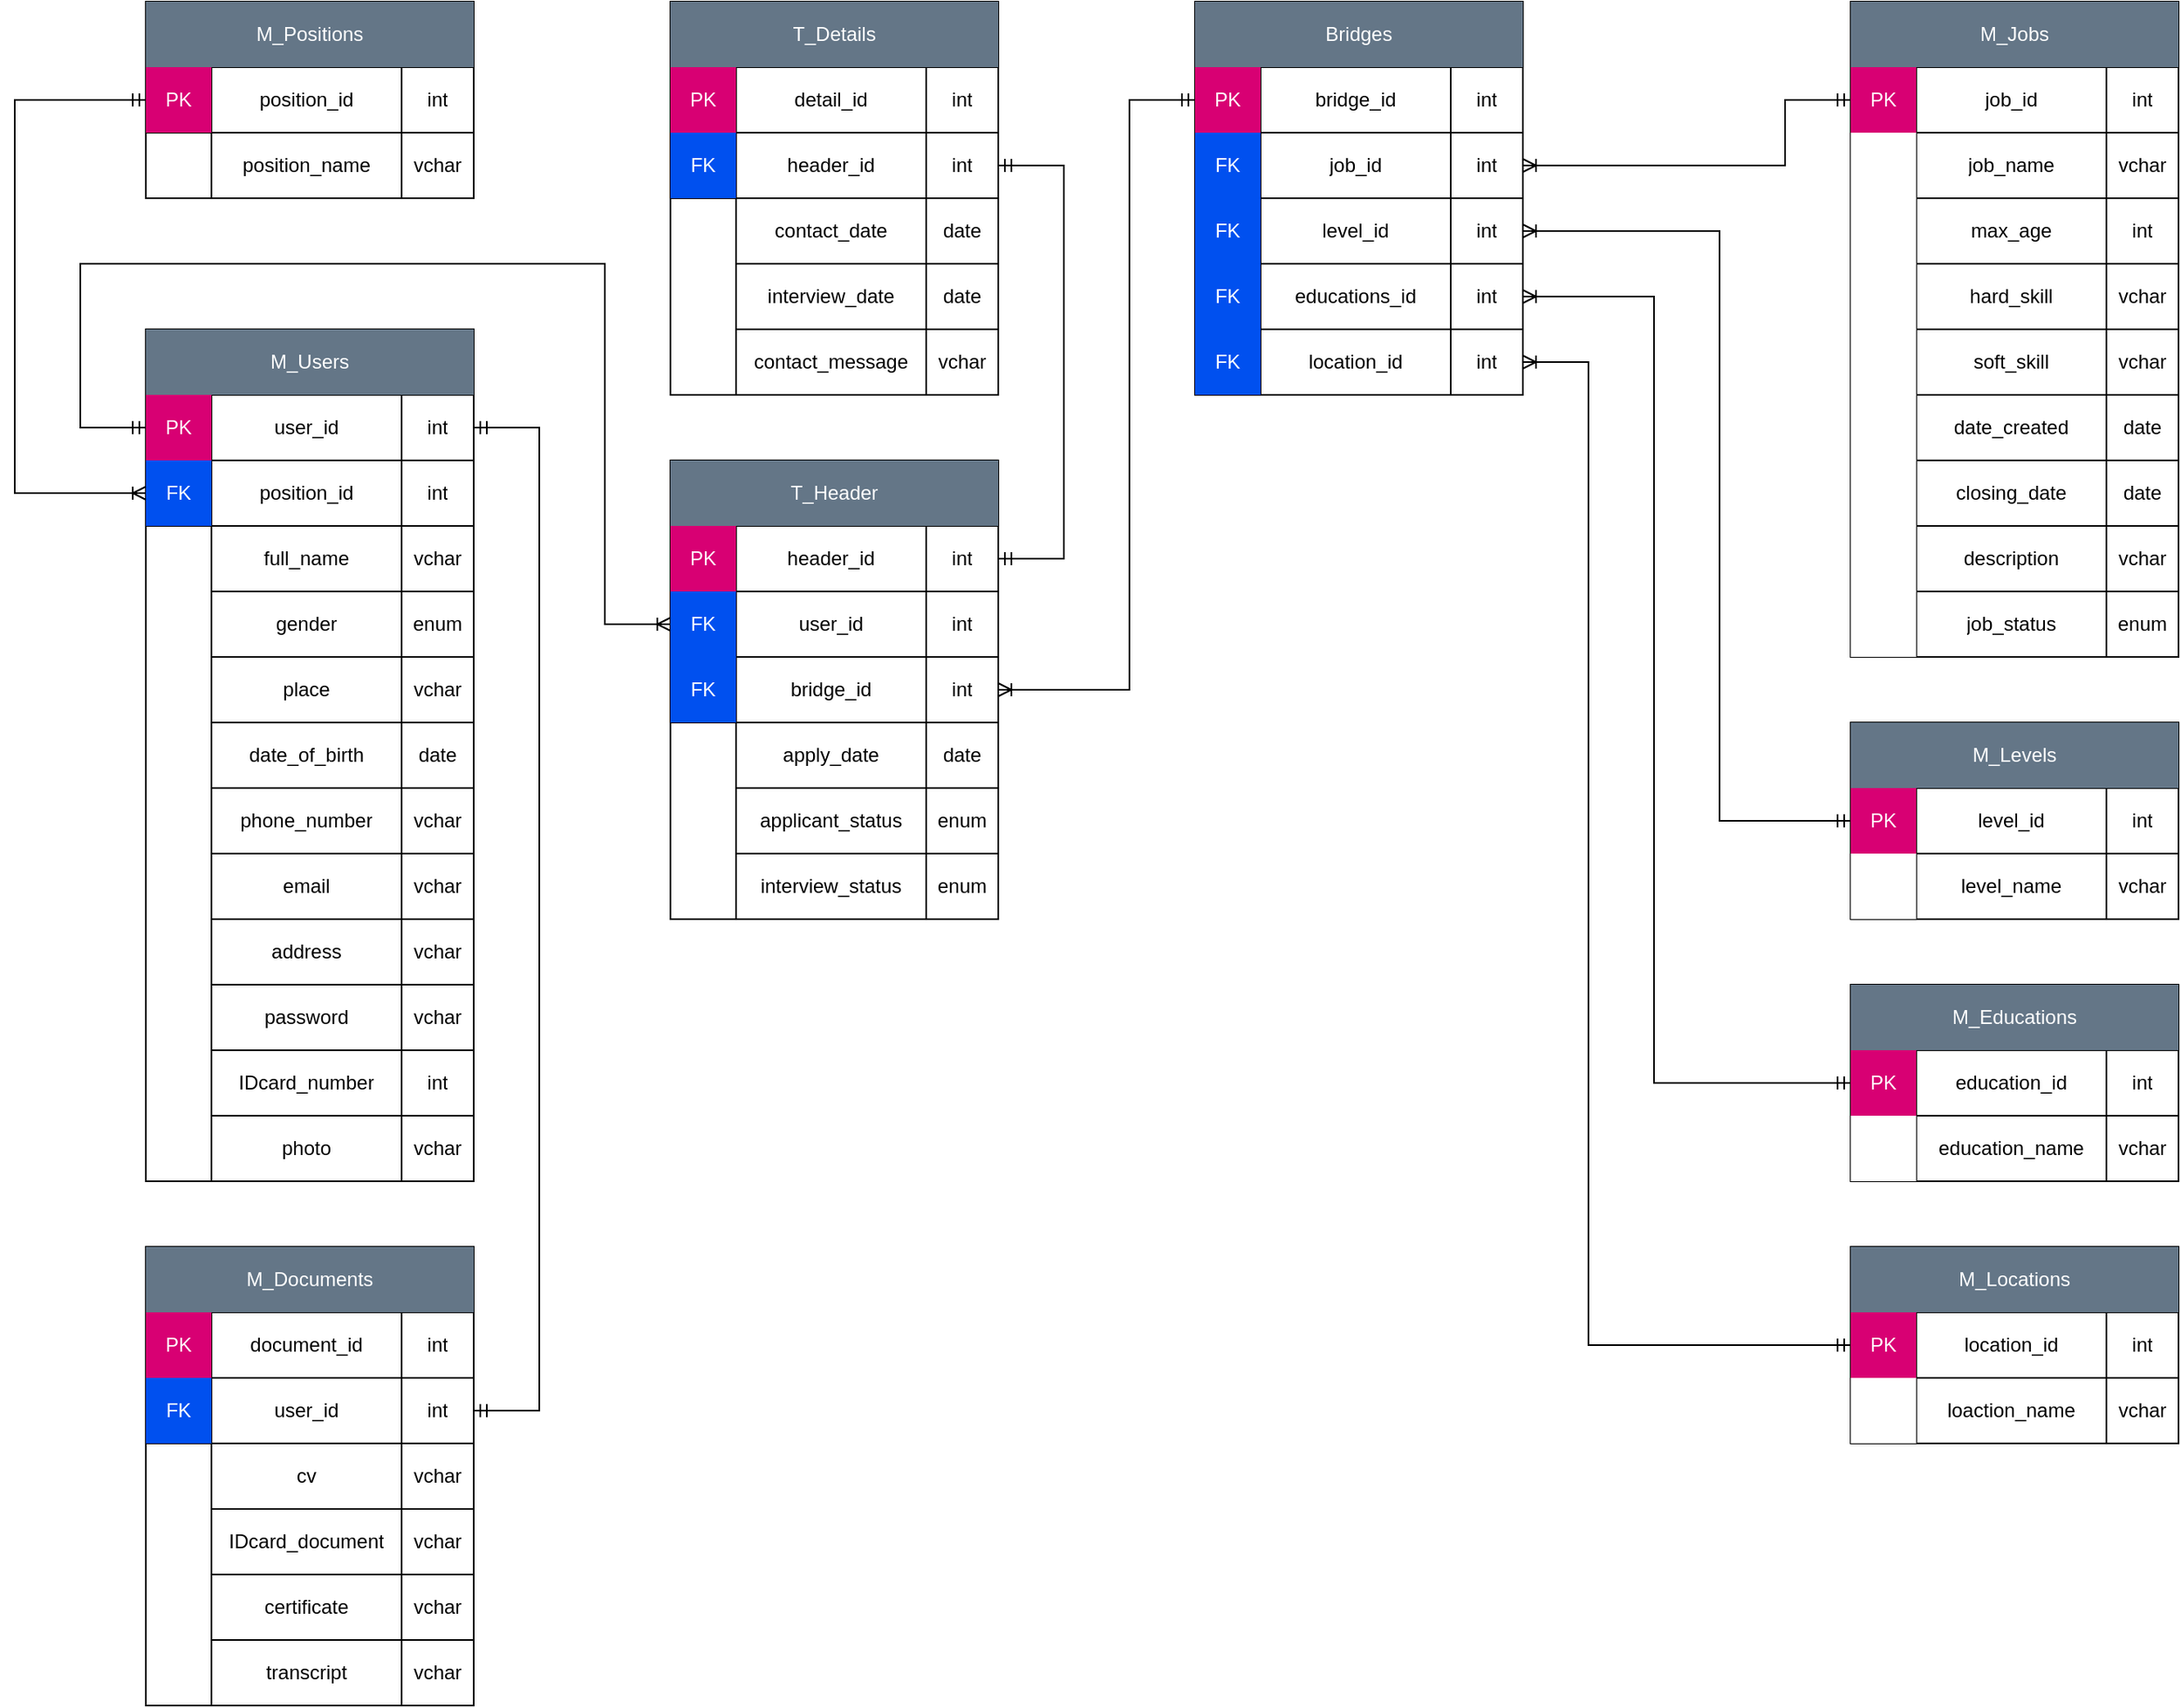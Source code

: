 <mxfile version="17.4.6" type="device"><diagram name="Page-1" id="2ca16b54-16f6-2749-3443-fa8db7711227"><mxGraphModel dx="2234" dy="1286" grid="1" gridSize="10" guides="1" tooltips="1" connect="1" arrows="1" fold="1" page="1" pageScale="1" pageWidth="850" pageHeight="1100" background="none" math="0" shadow="0"><root><mxCell id="0"/><mxCell id="1" parent="0"/><mxCell id="R2esv0kWwYgn-mRVGhTW-96" value="" style="shape=table;startSize=0;container=1;collapsible=0;childLayout=tableLayout;align=left;" parent="1" vertex="1"><mxGeometry x="230" y="40" width="200" height="120" as="geometry"/></mxCell><mxCell id="R2esv0kWwYgn-mRVGhTW-97" value="" style="shape=tableRow;horizontal=0;startSize=0;swimlaneHead=0;swimlaneBody=0;top=0;left=0;bottom=0;right=0;collapsible=0;dropTarget=0;fillColor=none;points=[[0,0.5],[1,0.5]];portConstraint=eastwest;" parent="R2esv0kWwYgn-mRVGhTW-96" vertex="1"><mxGeometry width="200" height="40" as="geometry"/></mxCell><mxCell id="R2esv0kWwYgn-mRVGhTW-98" value="M_Positions" style="shape=partialRectangle;html=1;whiteSpace=wrap;connectable=0;overflow=hidden;fillColor=#647687;top=0;left=0;bottom=0;right=0;pointerEvents=1;rowspan=1;colspan=3;strokeColor=#314354;fontColor=#ffffff;" parent="R2esv0kWwYgn-mRVGhTW-97" vertex="1"><mxGeometry width="200" height="40" as="geometry"><mxRectangle width="40" height="40" as="alternateBounds"/></mxGeometry></mxCell><mxCell id="R2esv0kWwYgn-mRVGhTW-99" value="" style="shape=partialRectangle;html=1;whiteSpace=wrap;connectable=0;overflow=hidden;fillColor=none;top=0;left=0;bottom=0;right=0;pointerEvents=1;" parent="R2esv0kWwYgn-mRVGhTW-97" vertex="1" visible="0"><mxGeometry x="40" width="116" height="40" as="geometry"><mxRectangle width="116" height="40" as="alternateBounds"/></mxGeometry></mxCell><mxCell id="R2esv0kWwYgn-mRVGhTW-100" value="" style="shape=partialRectangle;html=1;whiteSpace=wrap;connectable=0;overflow=hidden;fillColor=none;top=0;left=0;bottom=0;right=0;pointerEvents=1;" parent="R2esv0kWwYgn-mRVGhTW-97" vertex="1" visible="0"><mxGeometry x="156" width="44" height="40" as="geometry"><mxRectangle width="44" height="40" as="alternateBounds"/></mxGeometry></mxCell><mxCell id="R2esv0kWwYgn-mRVGhTW-101" value="" style="shape=tableRow;horizontal=0;startSize=0;swimlaneHead=0;swimlaneBody=0;top=0;left=0;bottom=0;right=0;collapsible=0;dropTarget=0;fillColor=none;points=[[0,0.5],[1,0.5]];portConstraint=eastwest;" parent="R2esv0kWwYgn-mRVGhTW-96" vertex="1"><mxGeometry y="40" width="200" height="40" as="geometry"/></mxCell><mxCell id="R2esv0kWwYgn-mRVGhTW-102" value="PK" style="shape=partialRectangle;html=1;whiteSpace=wrap;connectable=0;overflow=hidden;fillColor=#d80073;top=0;left=0;bottom=0;right=0;pointerEvents=1;fontColor=#ffffff;strokeColor=#A50040;" parent="R2esv0kWwYgn-mRVGhTW-101" vertex="1"><mxGeometry width="40" height="40" as="geometry"><mxRectangle width="40" height="40" as="alternateBounds"/></mxGeometry></mxCell><mxCell id="R2esv0kWwYgn-mRVGhTW-103" value="position_id" style="shape=partialRectangle;html=1;whiteSpace=wrap;connectable=0;overflow=hidden;fillColor=none;top=0;left=0;bottom=0;right=0;pointerEvents=1;align=center;" parent="R2esv0kWwYgn-mRVGhTW-101" vertex="1"><mxGeometry x="40" width="116" height="40" as="geometry"><mxRectangle width="116" height="40" as="alternateBounds"/></mxGeometry></mxCell><mxCell id="R2esv0kWwYgn-mRVGhTW-104" value="int" style="shape=partialRectangle;html=1;whiteSpace=wrap;connectable=0;overflow=hidden;fillColor=none;top=0;left=0;bottom=0;right=0;pointerEvents=1;" parent="R2esv0kWwYgn-mRVGhTW-101" vertex="1"><mxGeometry x="156" width="44" height="40" as="geometry"><mxRectangle width="44" height="40" as="alternateBounds"/></mxGeometry></mxCell><mxCell id="R2esv0kWwYgn-mRVGhTW-105" value="" style="shape=tableRow;horizontal=0;startSize=0;swimlaneHead=0;swimlaneBody=0;top=0;left=0;bottom=0;right=0;collapsible=0;dropTarget=0;fillColor=none;points=[[0,0.5],[1,0.5]];portConstraint=eastwest;" parent="R2esv0kWwYgn-mRVGhTW-96" vertex="1"><mxGeometry y="80" width="200" height="40" as="geometry"/></mxCell><mxCell id="R2esv0kWwYgn-mRVGhTW-106" value="" style="shape=partialRectangle;html=1;whiteSpace=wrap;connectable=0;overflow=hidden;fillColor=none;top=0;left=0;bottom=0;right=0;pointerEvents=1;" parent="R2esv0kWwYgn-mRVGhTW-105" vertex="1"><mxGeometry width="40" height="40" as="geometry"><mxRectangle width="40" height="40" as="alternateBounds"/></mxGeometry></mxCell><mxCell id="R2esv0kWwYgn-mRVGhTW-107" value="position_name" style="shape=partialRectangle;html=1;whiteSpace=wrap;connectable=0;overflow=hidden;fillColor=none;top=0;left=0;bottom=0;right=0;pointerEvents=1;align=center;" parent="R2esv0kWwYgn-mRVGhTW-105" vertex="1"><mxGeometry x="40" width="116" height="40" as="geometry"><mxRectangle width="116" height="40" as="alternateBounds"/></mxGeometry></mxCell><mxCell id="R2esv0kWwYgn-mRVGhTW-108" value="vchar" style="shape=partialRectangle;html=1;whiteSpace=wrap;connectable=0;overflow=hidden;fillColor=none;top=0;left=0;bottom=0;right=0;pointerEvents=1;" parent="R2esv0kWwYgn-mRVGhTW-105" vertex="1"><mxGeometry x="156" width="44" height="40" as="geometry"><mxRectangle width="44" height="40" as="alternateBounds"/></mxGeometry></mxCell><mxCell id="R2esv0kWwYgn-mRVGhTW-113" value="" style="shape=table;startSize=0;container=1;collapsible=0;childLayout=tableLayout;align=left;" parent="1" vertex="1"><mxGeometry x="230" y="240" width="200" height="520" as="geometry"/></mxCell><mxCell id="R2esv0kWwYgn-mRVGhTW-114" value="" style="shape=tableRow;horizontal=0;startSize=0;swimlaneHead=0;swimlaneBody=0;top=0;left=0;bottom=0;right=0;collapsible=0;dropTarget=0;fillColor=none;points=[[0,0.5],[1,0.5]];portConstraint=eastwest;" parent="R2esv0kWwYgn-mRVGhTW-113" vertex="1"><mxGeometry width="200" height="40" as="geometry"/></mxCell><mxCell id="R2esv0kWwYgn-mRVGhTW-115" value="M_Users" style="shape=partialRectangle;html=1;whiteSpace=wrap;connectable=0;overflow=hidden;fillColor=#647687;top=0;left=0;bottom=0;right=0;pointerEvents=1;rowspan=1;colspan=3;strokeColor=#314354;fontColor=#ffffff;" parent="R2esv0kWwYgn-mRVGhTW-114" vertex="1"><mxGeometry width="200" height="40" as="geometry"><mxRectangle width="40" height="40" as="alternateBounds"/></mxGeometry></mxCell><mxCell id="R2esv0kWwYgn-mRVGhTW-116" value="" style="shape=partialRectangle;html=1;whiteSpace=wrap;connectable=0;overflow=hidden;fillColor=none;top=0;left=0;bottom=0;right=0;pointerEvents=1;" parent="R2esv0kWwYgn-mRVGhTW-114" vertex="1" visible="0"><mxGeometry x="40" width="116" height="40" as="geometry"><mxRectangle width="116" height="40" as="alternateBounds"/></mxGeometry></mxCell><mxCell id="R2esv0kWwYgn-mRVGhTW-117" value="" style="shape=partialRectangle;html=1;whiteSpace=wrap;connectable=0;overflow=hidden;fillColor=none;top=0;left=0;bottom=0;right=0;pointerEvents=1;" parent="R2esv0kWwYgn-mRVGhTW-114" vertex="1" visible="0"><mxGeometry x="156" width="44" height="40" as="geometry"><mxRectangle width="44" height="40" as="alternateBounds"/></mxGeometry></mxCell><mxCell id="R2esv0kWwYgn-mRVGhTW-118" value="" style="shape=tableRow;horizontal=0;startSize=0;swimlaneHead=0;swimlaneBody=0;top=0;left=0;bottom=0;right=0;collapsible=0;dropTarget=0;fillColor=none;points=[[0,0.5],[1,0.5]];portConstraint=eastwest;" parent="R2esv0kWwYgn-mRVGhTW-113" vertex="1"><mxGeometry y="40" width="200" height="40" as="geometry"/></mxCell><mxCell id="R2esv0kWwYgn-mRVGhTW-119" value="PK" style="shape=partialRectangle;html=1;whiteSpace=wrap;connectable=0;overflow=hidden;fillColor=#d80073;top=0;left=0;bottom=0;right=0;pointerEvents=1;fontColor=#ffffff;strokeColor=#A50040;" parent="R2esv0kWwYgn-mRVGhTW-118" vertex="1"><mxGeometry width="40" height="40" as="geometry"><mxRectangle width="40" height="40" as="alternateBounds"/></mxGeometry></mxCell><mxCell id="R2esv0kWwYgn-mRVGhTW-120" value="user_id" style="shape=partialRectangle;html=1;whiteSpace=wrap;connectable=0;overflow=hidden;fillColor=none;top=0;left=0;bottom=0;right=0;pointerEvents=1;" parent="R2esv0kWwYgn-mRVGhTW-118" vertex="1"><mxGeometry x="40" width="116" height="40" as="geometry"><mxRectangle width="116" height="40" as="alternateBounds"/></mxGeometry></mxCell><mxCell id="R2esv0kWwYgn-mRVGhTW-121" value="int" style="shape=partialRectangle;html=1;whiteSpace=wrap;connectable=0;overflow=hidden;fillColor=none;top=0;left=0;bottom=0;right=0;pointerEvents=1;" parent="R2esv0kWwYgn-mRVGhTW-118" vertex="1"><mxGeometry x="156" width="44" height="40" as="geometry"><mxRectangle width="44" height="40" as="alternateBounds"/></mxGeometry></mxCell><mxCell id="R2esv0kWwYgn-mRVGhTW-122" value="" style="shape=tableRow;horizontal=0;startSize=0;swimlaneHead=0;swimlaneBody=0;top=0;left=0;bottom=0;right=0;collapsible=0;dropTarget=0;fillColor=none;points=[[0,0.5],[1,0.5]];portConstraint=eastwest;" parent="R2esv0kWwYgn-mRVGhTW-113" vertex="1"><mxGeometry y="80" width="200" height="40" as="geometry"/></mxCell><mxCell id="R2esv0kWwYgn-mRVGhTW-123" value="FK" style="shape=partialRectangle;html=1;whiteSpace=wrap;connectable=0;overflow=hidden;fillColor=#0050ef;top=0;left=0;bottom=0;right=0;pointerEvents=1;fontColor=#ffffff;strokeColor=#001DBC;" parent="R2esv0kWwYgn-mRVGhTW-122" vertex="1"><mxGeometry width="40" height="40" as="geometry"><mxRectangle width="40" height="40" as="alternateBounds"/></mxGeometry></mxCell><mxCell id="R2esv0kWwYgn-mRVGhTW-124" value="position_id" style="shape=partialRectangle;html=1;whiteSpace=wrap;connectable=0;overflow=hidden;fillColor=none;top=0;left=0;bottom=0;right=0;pointerEvents=1;" parent="R2esv0kWwYgn-mRVGhTW-122" vertex="1"><mxGeometry x="40" width="116" height="40" as="geometry"><mxRectangle width="116" height="40" as="alternateBounds"/></mxGeometry></mxCell><mxCell id="R2esv0kWwYgn-mRVGhTW-125" value="int" style="shape=partialRectangle;html=1;whiteSpace=wrap;connectable=0;overflow=hidden;fillColor=none;top=0;left=0;bottom=0;right=0;pointerEvents=1;" parent="R2esv0kWwYgn-mRVGhTW-122" vertex="1"><mxGeometry x="156" width="44" height="40" as="geometry"><mxRectangle width="44" height="40" as="alternateBounds"/></mxGeometry></mxCell><mxCell id="R2esv0kWwYgn-mRVGhTW-126" style="shape=tableRow;horizontal=0;startSize=0;swimlaneHead=0;swimlaneBody=0;top=0;left=0;bottom=0;right=0;collapsible=0;dropTarget=0;fillColor=none;points=[[0,0.5],[1,0.5]];portConstraint=eastwest;" parent="R2esv0kWwYgn-mRVGhTW-113" vertex="1"><mxGeometry y="120" width="200" height="40" as="geometry"/></mxCell><mxCell id="R2esv0kWwYgn-mRVGhTW-127" style="shape=partialRectangle;html=1;whiteSpace=wrap;connectable=0;overflow=hidden;fillColor=none;top=0;left=0;bottom=0;right=0;pointerEvents=1;rowspan=11;colspan=1;" parent="R2esv0kWwYgn-mRVGhTW-126" vertex="1"><mxGeometry width="40" height="400" as="geometry"><mxRectangle width="40" height="40" as="alternateBounds"/></mxGeometry></mxCell><mxCell id="R2esv0kWwYgn-mRVGhTW-128" value="full_name" style="shape=partialRectangle;html=1;whiteSpace=wrap;connectable=0;overflow=hidden;fillColor=none;top=0;left=0;bottom=0;right=0;pointerEvents=1;" parent="R2esv0kWwYgn-mRVGhTW-126" vertex="1"><mxGeometry x="40" width="116" height="40" as="geometry"><mxRectangle width="116" height="40" as="alternateBounds"/></mxGeometry></mxCell><mxCell id="R2esv0kWwYgn-mRVGhTW-129" value="vchar" style="shape=partialRectangle;html=1;whiteSpace=wrap;connectable=0;overflow=hidden;fillColor=none;top=0;left=0;bottom=0;right=0;pointerEvents=1;" parent="R2esv0kWwYgn-mRVGhTW-126" vertex="1"><mxGeometry x="156" width="44" height="40" as="geometry"><mxRectangle width="44" height="40" as="alternateBounds"/></mxGeometry></mxCell><mxCell id="R2esv0kWwYgn-mRVGhTW-130" style="shape=tableRow;horizontal=0;startSize=0;swimlaneHead=0;swimlaneBody=0;top=0;left=0;bottom=0;right=0;collapsible=0;dropTarget=0;fillColor=none;points=[[0,0.5],[1,0.5]];portConstraint=eastwest;" parent="R2esv0kWwYgn-mRVGhTW-113" vertex="1"><mxGeometry y="160" width="200" height="40" as="geometry"/></mxCell><mxCell id="R2esv0kWwYgn-mRVGhTW-131" style="shape=partialRectangle;html=1;whiteSpace=wrap;connectable=0;overflow=hidden;fillColor=none;top=0;left=0;bottom=0;right=0;pointerEvents=1;" parent="R2esv0kWwYgn-mRVGhTW-130" vertex="1" visible="0"><mxGeometry width="40" height="40" as="geometry"><mxRectangle width="40" height="40" as="alternateBounds"/></mxGeometry></mxCell><mxCell id="R2esv0kWwYgn-mRVGhTW-132" value="gender" style="shape=partialRectangle;html=1;whiteSpace=wrap;connectable=0;overflow=hidden;fillColor=none;top=0;left=0;bottom=0;right=0;pointerEvents=1;" parent="R2esv0kWwYgn-mRVGhTW-130" vertex="1"><mxGeometry x="40" width="116" height="40" as="geometry"><mxRectangle width="116" height="40" as="alternateBounds"/></mxGeometry></mxCell><mxCell id="R2esv0kWwYgn-mRVGhTW-133" value="enum" style="shape=partialRectangle;html=1;whiteSpace=wrap;connectable=0;overflow=hidden;fillColor=none;top=0;left=0;bottom=0;right=0;pointerEvents=1;" parent="R2esv0kWwYgn-mRVGhTW-130" vertex="1"><mxGeometry x="156" width="44" height="40" as="geometry"><mxRectangle width="44" height="40" as="alternateBounds"/></mxGeometry></mxCell><mxCell id="R2esv0kWwYgn-mRVGhTW-134" style="shape=tableRow;horizontal=0;startSize=0;swimlaneHead=0;swimlaneBody=0;top=0;left=0;bottom=0;right=0;collapsible=0;dropTarget=0;fillColor=none;points=[[0,0.5],[1,0.5]];portConstraint=eastwest;" parent="R2esv0kWwYgn-mRVGhTW-113" vertex="1"><mxGeometry y="200" width="200" height="40" as="geometry"/></mxCell><mxCell id="R2esv0kWwYgn-mRVGhTW-135" style="shape=partialRectangle;html=1;whiteSpace=wrap;connectable=0;overflow=hidden;fillColor=none;top=0;left=0;bottom=0;right=0;pointerEvents=1;" parent="R2esv0kWwYgn-mRVGhTW-134" vertex="1" visible="0"><mxGeometry width="40" height="40" as="geometry"><mxRectangle width="40" height="40" as="alternateBounds"/></mxGeometry></mxCell><mxCell id="R2esv0kWwYgn-mRVGhTW-136" value="place" style="shape=partialRectangle;html=1;whiteSpace=wrap;connectable=0;overflow=hidden;fillColor=none;top=0;left=0;bottom=0;right=0;pointerEvents=1;" parent="R2esv0kWwYgn-mRVGhTW-134" vertex="1"><mxGeometry x="40" width="116" height="40" as="geometry"><mxRectangle width="116" height="40" as="alternateBounds"/></mxGeometry></mxCell><mxCell id="R2esv0kWwYgn-mRVGhTW-137" value="vchar" style="shape=partialRectangle;html=1;whiteSpace=wrap;connectable=0;overflow=hidden;fillColor=none;top=0;left=0;bottom=0;right=0;pointerEvents=1;" parent="R2esv0kWwYgn-mRVGhTW-134" vertex="1"><mxGeometry x="156" width="44" height="40" as="geometry"><mxRectangle width="44" height="40" as="alternateBounds"/></mxGeometry></mxCell><mxCell id="R2esv0kWwYgn-mRVGhTW-138" style="shape=tableRow;horizontal=0;startSize=0;swimlaneHead=0;swimlaneBody=0;top=0;left=0;bottom=0;right=0;collapsible=0;dropTarget=0;fillColor=none;points=[[0,0.5],[1,0.5]];portConstraint=eastwest;" parent="R2esv0kWwYgn-mRVGhTW-113" vertex="1"><mxGeometry y="240" width="200" height="40" as="geometry"/></mxCell><mxCell id="R2esv0kWwYgn-mRVGhTW-139" style="shape=partialRectangle;html=1;whiteSpace=wrap;connectable=0;overflow=hidden;fillColor=none;top=0;left=0;bottom=0;right=0;pointerEvents=1;" parent="R2esv0kWwYgn-mRVGhTW-138" vertex="1" visible="0"><mxGeometry width="40" height="40" as="geometry"><mxRectangle width="40" height="40" as="alternateBounds"/></mxGeometry></mxCell><mxCell id="R2esv0kWwYgn-mRVGhTW-140" value="date_of_birth" style="shape=partialRectangle;html=1;whiteSpace=wrap;connectable=0;overflow=hidden;fillColor=none;top=0;left=0;bottom=0;right=0;pointerEvents=1;" parent="R2esv0kWwYgn-mRVGhTW-138" vertex="1"><mxGeometry x="40" width="116" height="40" as="geometry"><mxRectangle width="116" height="40" as="alternateBounds"/></mxGeometry></mxCell><mxCell id="R2esv0kWwYgn-mRVGhTW-141" value="date" style="shape=partialRectangle;html=1;whiteSpace=wrap;connectable=0;overflow=hidden;fillColor=none;top=0;left=0;bottom=0;right=0;pointerEvents=1;" parent="R2esv0kWwYgn-mRVGhTW-138" vertex="1"><mxGeometry x="156" width="44" height="40" as="geometry"><mxRectangle width="44" height="40" as="alternateBounds"/></mxGeometry></mxCell><mxCell id="R2esv0kWwYgn-mRVGhTW-189" style="shape=tableRow;horizontal=0;startSize=0;swimlaneHead=0;swimlaneBody=0;top=0;left=0;bottom=0;right=0;collapsible=0;dropTarget=0;fillColor=none;points=[[0,0.5],[1,0.5]];portConstraint=eastwest;" parent="R2esv0kWwYgn-mRVGhTW-113" vertex="1"><mxGeometry y="280" width="200" height="40" as="geometry"/></mxCell><mxCell id="R2esv0kWwYgn-mRVGhTW-190" style="shape=partialRectangle;html=1;whiteSpace=wrap;connectable=0;overflow=hidden;fillColor=none;top=0;left=0;bottom=0;right=0;pointerEvents=1;" parent="R2esv0kWwYgn-mRVGhTW-189" vertex="1" visible="0"><mxGeometry width="40" height="40" as="geometry"><mxRectangle width="40" height="40" as="alternateBounds"/></mxGeometry></mxCell><mxCell id="R2esv0kWwYgn-mRVGhTW-191" value="phone_number" style="shape=partialRectangle;html=1;whiteSpace=wrap;connectable=0;overflow=hidden;fillColor=none;top=0;left=0;bottom=0;right=0;pointerEvents=1;" parent="R2esv0kWwYgn-mRVGhTW-189" vertex="1"><mxGeometry x="40" width="116" height="40" as="geometry"><mxRectangle width="116" height="40" as="alternateBounds"/></mxGeometry></mxCell><mxCell id="R2esv0kWwYgn-mRVGhTW-192" value="vchar" style="shape=partialRectangle;html=1;whiteSpace=wrap;connectable=0;overflow=hidden;fillColor=none;top=0;left=0;bottom=0;right=0;pointerEvents=1;" parent="R2esv0kWwYgn-mRVGhTW-189" vertex="1"><mxGeometry x="156" width="44" height="40" as="geometry"><mxRectangle width="44" height="40" as="alternateBounds"/></mxGeometry></mxCell><mxCell id="R2esv0kWwYgn-mRVGhTW-185" style="shape=tableRow;horizontal=0;startSize=0;swimlaneHead=0;swimlaneBody=0;top=0;left=0;bottom=0;right=0;collapsible=0;dropTarget=0;fillColor=none;points=[[0,0.5],[1,0.5]];portConstraint=eastwest;" parent="R2esv0kWwYgn-mRVGhTW-113" vertex="1"><mxGeometry y="320" width="200" height="40" as="geometry"/></mxCell><mxCell id="R2esv0kWwYgn-mRVGhTW-186" style="shape=partialRectangle;html=1;whiteSpace=wrap;connectable=0;overflow=hidden;fillColor=none;top=0;left=0;bottom=0;right=0;pointerEvents=1;" parent="R2esv0kWwYgn-mRVGhTW-185" vertex="1" visible="0"><mxGeometry width="40" height="40" as="geometry"><mxRectangle width="40" height="40" as="alternateBounds"/></mxGeometry></mxCell><mxCell id="R2esv0kWwYgn-mRVGhTW-187" value="email" style="shape=partialRectangle;html=1;whiteSpace=wrap;connectable=0;overflow=hidden;fillColor=none;top=0;left=0;bottom=0;right=0;pointerEvents=1;" parent="R2esv0kWwYgn-mRVGhTW-185" vertex="1"><mxGeometry x="40" width="116" height="40" as="geometry"><mxRectangle width="116" height="40" as="alternateBounds"/></mxGeometry></mxCell><mxCell id="R2esv0kWwYgn-mRVGhTW-188" value="vchar" style="shape=partialRectangle;html=1;whiteSpace=wrap;connectable=0;overflow=hidden;fillColor=none;top=0;left=0;bottom=0;right=0;pointerEvents=1;" parent="R2esv0kWwYgn-mRVGhTW-185" vertex="1"><mxGeometry x="156" width="44" height="40" as="geometry"><mxRectangle width="44" height="40" as="alternateBounds"/></mxGeometry></mxCell><mxCell id="R2esv0kWwYgn-mRVGhTW-181" style="shape=tableRow;horizontal=0;startSize=0;swimlaneHead=0;swimlaneBody=0;top=0;left=0;bottom=0;right=0;collapsible=0;dropTarget=0;fillColor=none;points=[[0,0.5],[1,0.5]];portConstraint=eastwest;" parent="R2esv0kWwYgn-mRVGhTW-113" vertex="1"><mxGeometry y="360" width="200" height="40" as="geometry"/></mxCell><mxCell id="R2esv0kWwYgn-mRVGhTW-182" style="shape=partialRectangle;html=1;whiteSpace=wrap;connectable=0;overflow=hidden;fillColor=none;top=0;left=0;bottom=0;right=0;pointerEvents=1;" parent="R2esv0kWwYgn-mRVGhTW-181" vertex="1" visible="0"><mxGeometry width="40" height="40" as="geometry"><mxRectangle width="40" height="40" as="alternateBounds"/></mxGeometry></mxCell><mxCell id="R2esv0kWwYgn-mRVGhTW-183" value="address" style="shape=partialRectangle;html=1;whiteSpace=wrap;connectable=0;overflow=hidden;fillColor=none;top=0;left=0;bottom=0;right=0;pointerEvents=1;" parent="R2esv0kWwYgn-mRVGhTW-181" vertex="1"><mxGeometry x="40" width="116" height="40" as="geometry"><mxRectangle width="116" height="40" as="alternateBounds"/></mxGeometry></mxCell><mxCell id="R2esv0kWwYgn-mRVGhTW-184" value="vchar" style="shape=partialRectangle;html=1;whiteSpace=wrap;connectable=0;overflow=hidden;fillColor=none;top=0;left=0;bottom=0;right=0;pointerEvents=1;" parent="R2esv0kWwYgn-mRVGhTW-181" vertex="1"><mxGeometry x="156" width="44" height="40" as="geometry"><mxRectangle width="44" height="40" as="alternateBounds"/></mxGeometry></mxCell><mxCell id="R2esv0kWwYgn-mRVGhTW-193" style="shape=tableRow;horizontal=0;startSize=0;swimlaneHead=0;swimlaneBody=0;top=0;left=0;bottom=0;right=0;collapsible=0;dropTarget=0;fillColor=none;points=[[0,0.5],[1,0.5]];portConstraint=eastwest;" parent="R2esv0kWwYgn-mRVGhTW-113" vertex="1"><mxGeometry y="400" width="200" height="40" as="geometry"/></mxCell><mxCell id="R2esv0kWwYgn-mRVGhTW-194" style="shape=partialRectangle;html=1;whiteSpace=wrap;connectable=0;overflow=hidden;fillColor=none;top=0;left=0;bottom=0;right=0;pointerEvents=1;" parent="R2esv0kWwYgn-mRVGhTW-193" vertex="1" visible="0"><mxGeometry width="40" height="40" as="geometry"><mxRectangle width="40" height="40" as="alternateBounds"/></mxGeometry></mxCell><mxCell id="R2esv0kWwYgn-mRVGhTW-195" value="password" style="shape=partialRectangle;html=1;whiteSpace=wrap;connectable=0;overflow=hidden;fillColor=none;top=0;left=0;bottom=0;right=0;pointerEvents=1;" parent="R2esv0kWwYgn-mRVGhTW-193" vertex="1"><mxGeometry x="40" width="116" height="40" as="geometry"><mxRectangle width="116" height="40" as="alternateBounds"/></mxGeometry></mxCell><mxCell id="R2esv0kWwYgn-mRVGhTW-196" value="vchar" style="shape=partialRectangle;html=1;whiteSpace=wrap;connectable=0;overflow=hidden;fillColor=none;top=0;left=0;bottom=0;right=0;pointerEvents=1;" parent="R2esv0kWwYgn-mRVGhTW-193" vertex="1"><mxGeometry x="156" width="44" height="40" as="geometry"><mxRectangle width="44" height="40" as="alternateBounds"/></mxGeometry></mxCell><mxCell id="R2esv0kWwYgn-mRVGhTW-197" style="shape=tableRow;horizontal=0;startSize=0;swimlaneHead=0;swimlaneBody=0;top=0;left=0;bottom=0;right=0;collapsible=0;dropTarget=0;fillColor=none;points=[[0,0.5],[1,0.5]];portConstraint=eastwest;" parent="R2esv0kWwYgn-mRVGhTW-113" vertex="1"><mxGeometry y="440" width="200" height="40" as="geometry"/></mxCell><mxCell id="R2esv0kWwYgn-mRVGhTW-198" style="shape=partialRectangle;html=1;whiteSpace=wrap;connectable=0;overflow=hidden;fillColor=none;top=0;left=0;bottom=0;right=0;pointerEvents=1;" parent="R2esv0kWwYgn-mRVGhTW-197" vertex="1" visible="0"><mxGeometry width="40" height="40" as="geometry"><mxRectangle width="40" height="40" as="alternateBounds"/></mxGeometry></mxCell><mxCell id="R2esv0kWwYgn-mRVGhTW-199" value="IDcard_number" style="shape=partialRectangle;html=1;whiteSpace=wrap;connectable=0;overflow=hidden;fillColor=none;top=0;left=0;bottom=0;right=0;pointerEvents=1;" parent="R2esv0kWwYgn-mRVGhTW-197" vertex="1"><mxGeometry x="40" width="116" height="40" as="geometry"><mxRectangle width="116" height="40" as="alternateBounds"/></mxGeometry></mxCell><mxCell id="R2esv0kWwYgn-mRVGhTW-200" value="int" style="shape=partialRectangle;html=1;whiteSpace=wrap;connectable=0;overflow=hidden;fillColor=none;top=0;left=0;bottom=0;right=0;pointerEvents=1;" parent="R2esv0kWwYgn-mRVGhTW-197" vertex="1"><mxGeometry x="156" width="44" height="40" as="geometry"><mxRectangle width="44" height="40" as="alternateBounds"/></mxGeometry></mxCell><mxCell id="R2esv0kWwYgn-mRVGhTW-201" style="shape=tableRow;horizontal=0;startSize=0;swimlaneHead=0;swimlaneBody=0;top=0;left=0;bottom=0;right=0;collapsible=0;dropTarget=0;fillColor=none;points=[[0,0.5],[1,0.5]];portConstraint=eastwest;" parent="R2esv0kWwYgn-mRVGhTW-113" vertex="1"><mxGeometry y="480" width="200" height="40" as="geometry"/></mxCell><mxCell id="R2esv0kWwYgn-mRVGhTW-202" style="shape=partialRectangle;html=1;whiteSpace=wrap;connectable=0;overflow=hidden;fillColor=none;top=0;left=0;bottom=0;right=0;pointerEvents=1;" parent="R2esv0kWwYgn-mRVGhTW-201" vertex="1" visible="0"><mxGeometry width="40" height="40" as="geometry"><mxRectangle width="40" height="40" as="alternateBounds"/></mxGeometry></mxCell><mxCell id="R2esv0kWwYgn-mRVGhTW-203" value="photo" style="shape=partialRectangle;html=1;whiteSpace=wrap;connectable=0;overflow=hidden;fillColor=none;top=0;left=0;bottom=0;right=0;pointerEvents=1;" parent="R2esv0kWwYgn-mRVGhTW-201" vertex="1"><mxGeometry x="40" width="116" height="40" as="geometry"><mxRectangle width="116" height="40" as="alternateBounds"/></mxGeometry></mxCell><mxCell id="R2esv0kWwYgn-mRVGhTW-204" value="vchar" style="shape=partialRectangle;html=1;whiteSpace=wrap;connectable=0;overflow=hidden;fillColor=none;top=0;left=0;bottom=0;right=0;pointerEvents=1;" parent="R2esv0kWwYgn-mRVGhTW-201" vertex="1"><mxGeometry x="156" width="44" height="40" as="geometry"><mxRectangle width="44" height="40" as="alternateBounds"/></mxGeometry></mxCell><mxCell id="R2esv0kWwYgn-mRVGhTW-172" value="" style="endArrow=ERoneToMany;html=1;rounded=0;horizontal=1;endFill=0;startArrow=ERmandOne;startFill=0;entryX=0;entryY=0.5;entryDx=0;entryDy=0;exitX=0;exitY=0.5;exitDx=0;exitDy=0;" parent="1" source="R2esv0kWwYgn-mRVGhTW-101" target="R2esv0kWwYgn-mRVGhTW-122" edge="1"><mxGeometry width="50" height="50" relative="1" as="geometry"><mxPoint x="150" y="100" as="sourcePoint"/><mxPoint x="150" y="350" as="targetPoint"/><Array as="points"><mxPoint x="150" y="100"/><mxPoint x="150" y="340"/></Array></mxGeometry></mxCell><mxCell id="R2esv0kWwYgn-mRVGhTW-209" value="" style="shape=table;startSize=0;container=1;collapsible=0;childLayout=tableLayout;align=left;" parent="1" vertex="1"><mxGeometry x="230" y="800" width="200" height="280" as="geometry"/></mxCell><mxCell id="R2esv0kWwYgn-mRVGhTW-210" value="" style="shape=tableRow;horizontal=0;startSize=0;swimlaneHead=0;swimlaneBody=0;top=0;left=0;bottom=0;right=0;collapsible=0;dropTarget=0;fillColor=none;points=[[0,0.5],[1,0.5]];portConstraint=eastwest;" parent="R2esv0kWwYgn-mRVGhTW-209" vertex="1"><mxGeometry width="200" height="40" as="geometry"/></mxCell><mxCell id="R2esv0kWwYgn-mRVGhTW-211" value="M_Documents" style="shape=partialRectangle;html=1;whiteSpace=wrap;connectable=0;overflow=hidden;fillColor=#647687;top=0;left=0;bottom=0;right=0;pointerEvents=1;rowspan=1;colspan=3;strokeColor=#314354;fontColor=#ffffff;" parent="R2esv0kWwYgn-mRVGhTW-210" vertex="1"><mxGeometry width="200" height="40" as="geometry"><mxRectangle width="40" height="40" as="alternateBounds"/></mxGeometry></mxCell><mxCell id="R2esv0kWwYgn-mRVGhTW-212" value="" style="shape=partialRectangle;html=1;whiteSpace=wrap;connectable=0;overflow=hidden;fillColor=none;top=0;left=0;bottom=0;right=0;pointerEvents=1;" parent="R2esv0kWwYgn-mRVGhTW-210" vertex="1" visible="0"><mxGeometry x="40" width="116" height="40" as="geometry"><mxRectangle width="116" height="40" as="alternateBounds"/></mxGeometry></mxCell><mxCell id="R2esv0kWwYgn-mRVGhTW-213" value="" style="shape=partialRectangle;html=1;whiteSpace=wrap;connectable=0;overflow=hidden;fillColor=none;top=0;left=0;bottom=0;right=0;pointerEvents=1;" parent="R2esv0kWwYgn-mRVGhTW-210" vertex="1" visible="0"><mxGeometry x="156" width="44" height="40" as="geometry"><mxRectangle width="44" height="40" as="alternateBounds"/></mxGeometry></mxCell><mxCell id="R2esv0kWwYgn-mRVGhTW-214" value="" style="shape=tableRow;horizontal=0;startSize=0;swimlaneHead=0;swimlaneBody=0;top=0;left=0;bottom=0;right=0;collapsible=0;dropTarget=0;fillColor=none;points=[[0,0.5],[1,0.5]];portConstraint=eastwest;" parent="R2esv0kWwYgn-mRVGhTW-209" vertex="1"><mxGeometry y="40" width="200" height="40" as="geometry"/></mxCell><mxCell id="R2esv0kWwYgn-mRVGhTW-215" value="PK" style="shape=partialRectangle;html=1;whiteSpace=wrap;connectable=0;overflow=hidden;fillColor=#d80073;top=0;left=0;bottom=0;right=0;pointerEvents=1;fontColor=#ffffff;strokeColor=#A50040;" parent="R2esv0kWwYgn-mRVGhTW-214" vertex="1"><mxGeometry width="40" height="40" as="geometry"><mxRectangle width="40" height="40" as="alternateBounds"/></mxGeometry></mxCell><mxCell id="R2esv0kWwYgn-mRVGhTW-216" value="document_id" style="shape=partialRectangle;html=1;whiteSpace=wrap;connectable=0;overflow=hidden;fillColor=none;top=0;left=0;bottom=0;right=0;pointerEvents=1;align=center;" parent="R2esv0kWwYgn-mRVGhTW-214" vertex="1"><mxGeometry x="40" width="116" height="40" as="geometry"><mxRectangle width="116" height="40" as="alternateBounds"/></mxGeometry></mxCell><mxCell id="R2esv0kWwYgn-mRVGhTW-217" value="int" style="shape=partialRectangle;html=1;whiteSpace=wrap;connectable=0;overflow=hidden;fillColor=none;top=0;left=0;bottom=0;right=0;pointerEvents=1;" parent="R2esv0kWwYgn-mRVGhTW-214" vertex="1"><mxGeometry x="156" width="44" height="40" as="geometry"><mxRectangle width="44" height="40" as="alternateBounds"/></mxGeometry></mxCell><mxCell id="R2esv0kWwYgn-mRVGhTW-218" value="" style="shape=tableRow;horizontal=0;startSize=0;swimlaneHead=0;swimlaneBody=0;top=0;left=0;bottom=0;right=0;collapsible=0;dropTarget=0;fillColor=none;points=[[0,0.5],[1,0.5]];portConstraint=eastwest;" parent="R2esv0kWwYgn-mRVGhTW-209" vertex="1"><mxGeometry y="80" width="200" height="40" as="geometry"/></mxCell><mxCell id="R2esv0kWwYgn-mRVGhTW-219" value="FK" style="shape=partialRectangle;html=1;whiteSpace=wrap;connectable=0;overflow=hidden;fillColor=#0050ef;top=0;left=0;bottom=0;right=0;pointerEvents=1;fontColor=#ffffff;strokeColor=#001DBC;" parent="R2esv0kWwYgn-mRVGhTW-218" vertex="1"><mxGeometry width="40" height="40" as="geometry"><mxRectangle width="40" height="40" as="alternateBounds"/></mxGeometry></mxCell><mxCell id="R2esv0kWwYgn-mRVGhTW-220" value="user_id" style="shape=partialRectangle;html=1;whiteSpace=wrap;connectable=0;overflow=hidden;fillColor=none;top=0;left=0;bottom=0;right=0;pointerEvents=1;align=center;" parent="R2esv0kWwYgn-mRVGhTW-218" vertex="1"><mxGeometry x="40" width="116" height="40" as="geometry"><mxRectangle width="116" height="40" as="alternateBounds"/></mxGeometry></mxCell><mxCell id="R2esv0kWwYgn-mRVGhTW-221" value="int" style="shape=partialRectangle;html=1;whiteSpace=wrap;connectable=0;overflow=hidden;fillColor=none;top=0;left=0;bottom=0;right=0;pointerEvents=1;" parent="R2esv0kWwYgn-mRVGhTW-218" vertex="1"><mxGeometry x="156" width="44" height="40" as="geometry"><mxRectangle width="44" height="40" as="alternateBounds"/></mxGeometry></mxCell><mxCell id="R2esv0kWwYgn-mRVGhTW-222" style="shape=tableRow;horizontal=0;startSize=0;swimlaneHead=0;swimlaneBody=0;top=0;left=0;bottom=0;right=0;collapsible=0;dropTarget=0;fillColor=none;points=[[0,0.5],[1,0.5]];portConstraint=eastwest;" parent="R2esv0kWwYgn-mRVGhTW-209" vertex="1"><mxGeometry y="120" width="200" height="40" as="geometry"/></mxCell><mxCell id="R2esv0kWwYgn-mRVGhTW-223" style="shape=partialRectangle;html=1;whiteSpace=wrap;connectable=0;overflow=hidden;fillColor=none;top=0;left=0;bottom=0;right=0;pointerEvents=1;rowspan=4;colspan=1;" parent="R2esv0kWwYgn-mRVGhTW-222" vertex="1"><mxGeometry width="40" height="160" as="geometry"><mxRectangle width="40" height="40" as="alternateBounds"/></mxGeometry></mxCell><mxCell id="R2esv0kWwYgn-mRVGhTW-224" value="cv" style="shape=partialRectangle;html=1;whiteSpace=wrap;connectable=0;overflow=hidden;fillColor=none;top=0;left=0;bottom=0;right=0;pointerEvents=1;align=center;" parent="R2esv0kWwYgn-mRVGhTW-222" vertex="1"><mxGeometry x="40" width="116" height="40" as="geometry"><mxRectangle width="116" height="40" as="alternateBounds"/></mxGeometry></mxCell><mxCell id="R2esv0kWwYgn-mRVGhTW-225" value="vchar" style="shape=partialRectangle;html=1;whiteSpace=wrap;connectable=0;overflow=hidden;fillColor=none;top=0;left=0;bottom=0;right=0;pointerEvents=1;" parent="R2esv0kWwYgn-mRVGhTW-222" vertex="1"><mxGeometry x="156" width="44" height="40" as="geometry"><mxRectangle width="44" height="40" as="alternateBounds"/></mxGeometry></mxCell><mxCell id="R2esv0kWwYgn-mRVGhTW-228" style="shape=tableRow;horizontal=0;startSize=0;swimlaneHead=0;swimlaneBody=0;top=0;left=0;bottom=0;right=0;collapsible=0;dropTarget=0;fillColor=none;points=[[0,0.5],[1,0.5]];portConstraint=eastwest;" parent="R2esv0kWwYgn-mRVGhTW-209" vertex="1"><mxGeometry y="160" width="200" height="40" as="geometry"/></mxCell><mxCell id="R2esv0kWwYgn-mRVGhTW-229" style="shape=partialRectangle;html=1;whiteSpace=wrap;connectable=0;overflow=hidden;fillColor=none;top=0;left=0;bottom=0;right=0;pointerEvents=1;" parent="R2esv0kWwYgn-mRVGhTW-228" vertex="1" visible="0"><mxGeometry width="40" height="40" as="geometry"><mxRectangle width="40" height="40" as="alternateBounds"/></mxGeometry></mxCell><mxCell id="R2esv0kWwYgn-mRVGhTW-230" value="IDcard_document" style="shape=partialRectangle;html=1;whiteSpace=wrap;connectable=0;overflow=hidden;fillColor=none;top=0;left=0;bottom=0;right=0;pointerEvents=1;align=center;" parent="R2esv0kWwYgn-mRVGhTW-228" vertex="1"><mxGeometry x="40" width="116" height="40" as="geometry"><mxRectangle width="116" height="40" as="alternateBounds"/></mxGeometry></mxCell><mxCell id="R2esv0kWwYgn-mRVGhTW-231" value="vchar" style="shape=partialRectangle;html=1;whiteSpace=wrap;connectable=0;overflow=hidden;fillColor=none;top=0;left=0;bottom=0;right=0;pointerEvents=1;" parent="R2esv0kWwYgn-mRVGhTW-228" vertex="1"><mxGeometry x="156" width="44" height="40" as="geometry"><mxRectangle width="44" height="40" as="alternateBounds"/></mxGeometry></mxCell><mxCell id="R2esv0kWwYgn-mRVGhTW-232" style="shape=tableRow;horizontal=0;startSize=0;swimlaneHead=0;swimlaneBody=0;top=0;left=0;bottom=0;right=0;collapsible=0;dropTarget=0;fillColor=none;points=[[0,0.5],[1,0.5]];portConstraint=eastwest;" parent="R2esv0kWwYgn-mRVGhTW-209" vertex="1"><mxGeometry y="200" width="200" height="40" as="geometry"/></mxCell><mxCell id="R2esv0kWwYgn-mRVGhTW-233" style="shape=partialRectangle;html=1;whiteSpace=wrap;connectable=0;overflow=hidden;fillColor=none;top=0;left=0;bottom=0;right=0;pointerEvents=1;" parent="R2esv0kWwYgn-mRVGhTW-232" vertex="1" visible="0"><mxGeometry width="40" height="40" as="geometry"><mxRectangle width="40" height="40" as="alternateBounds"/></mxGeometry></mxCell><mxCell id="R2esv0kWwYgn-mRVGhTW-234" value="certificate" style="shape=partialRectangle;html=1;whiteSpace=wrap;connectable=0;overflow=hidden;fillColor=none;top=0;left=0;bottom=0;right=0;pointerEvents=1;align=center;" parent="R2esv0kWwYgn-mRVGhTW-232" vertex="1"><mxGeometry x="40" width="116" height="40" as="geometry"><mxRectangle width="116" height="40" as="alternateBounds"/></mxGeometry></mxCell><mxCell id="R2esv0kWwYgn-mRVGhTW-235" value="vchar" style="shape=partialRectangle;html=1;whiteSpace=wrap;connectable=0;overflow=hidden;fillColor=none;top=0;left=0;bottom=0;right=0;pointerEvents=1;" parent="R2esv0kWwYgn-mRVGhTW-232" vertex="1"><mxGeometry x="156" width="44" height="40" as="geometry"><mxRectangle width="44" height="40" as="alternateBounds"/></mxGeometry></mxCell><mxCell id="R2esv0kWwYgn-mRVGhTW-236" style="shape=tableRow;horizontal=0;startSize=0;swimlaneHead=0;swimlaneBody=0;top=0;left=0;bottom=0;right=0;collapsible=0;dropTarget=0;fillColor=none;points=[[0,0.5],[1,0.5]];portConstraint=eastwest;" parent="R2esv0kWwYgn-mRVGhTW-209" vertex="1"><mxGeometry y="240" width="200" height="40" as="geometry"/></mxCell><mxCell id="R2esv0kWwYgn-mRVGhTW-237" style="shape=partialRectangle;html=1;whiteSpace=wrap;connectable=0;overflow=hidden;fillColor=none;top=0;left=0;bottom=0;right=0;pointerEvents=1;" parent="R2esv0kWwYgn-mRVGhTW-236" vertex="1" visible="0"><mxGeometry width="40" height="40" as="geometry"><mxRectangle width="40" height="40" as="alternateBounds"/></mxGeometry></mxCell><mxCell id="R2esv0kWwYgn-mRVGhTW-238" value="transcript" style="shape=partialRectangle;html=1;whiteSpace=wrap;connectable=0;overflow=hidden;fillColor=none;top=0;left=0;bottom=0;right=0;pointerEvents=1;align=center;" parent="R2esv0kWwYgn-mRVGhTW-236" vertex="1"><mxGeometry x="40" width="116" height="40" as="geometry"><mxRectangle width="116" height="40" as="alternateBounds"/></mxGeometry></mxCell><mxCell id="R2esv0kWwYgn-mRVGhTW-239" value="vchar" style="shape=partialRectangle;html=1;whiteSpace=wrap;connectable=0;overflow=hidden;fillColor=none;top=0;left=0;bottom=0;right=0;pointerEvents=1;" parent="R2esv0kWwYgn-mRVGhTW-236" vertex="1"><mxGeometry x="156" width="44" height="40" as="geometry"><mxRectangle width="44" height="40" as="alternateBounds"/></mxGeometry></mxCell><mxCell id="R2esv0kWwYgn-mRVGhTW-227" value="" style="endArrow=ERmandOne;html=1;rounded=0;horizontal=1;endFill=0;startArrow=ERmandOne;startFill=0;entryX=1;entryY=0.5;entryDx=0;entryDy=0;exitX=1;exitY=0.5;exitDx=0;exitDy=0;" parent="1" source="R2esv0kWwYgn-mRVGhTW-118" target="R2esv0kWwYgn-mRVGhTW-218" edge="1"><mxGeometry width="50" height="50" relative="1" as="geometry"><mxPoint x="460" y="280" as="sourcePoint"/><mxPoint x="460" y="520" as="targetPoint"/><Array as="points"><mxPoint x="470" y="300"/><mxPoint x="470" y="340"/><mxPoint x="470" y="900"/><mxPoint x="430" y="900"/></Array></mxGeometry></mxCell><mxCell id="R2esv0kWwYgn-mRVGhTW-240" value="" style="shape=table;startSize=0;container=1;collapsible=0;childLayout=tableLayout;align=left;" parent="1" vertex="1"><mxGeometry x="1270" y="40" width="200" height="400" as="geometry"/></mxCell><mxCell id="R2esv0kWwYgn-mRVGhTW-241" value="" style="shape=tableRow;horizontal=0;startSize=0;swimlaneHead=0;swimlaneBody=0;top=0;left=0;bottom=0;right=0;collapsible=0;dropTarget=0;fillColor=none;points=[[0,0.5],[1,0.5]];portConstraint=eastwest;" parent="R2esv0kWwYgn-mRVGhTW-240" vertex="1"><mxGeometry width="200" height="40" as="geometry"/></mxCell><mxCell id="R2esv0kWwYgn-mRVGhTW-242" value="M_Jobs" style="shape=partialRectangle;html=1;whiteSpace=wrap;connectable=0;overflow=hidden;fillColor=#647687;top=0;left=0;bottom=0;right=0;pointerEvents=1;rowspan=1;colspan=3;strokeColor=#314354;fontColor=#ffffff;" parent="R2esv0kWwYgn-mRVGhTW-241" vertex="1"><mxGeometry width="200" height="40" as="geometry"><mxRectangle width="40" height="40" as="alternateBounds"/></mxGeometry></mxCell><mxCell id="R2esv0kWwYgn-mRVGhTW-243" value="" style="shape=partialRectangle;html=1;whiteSpace=wrap;connectable=0;overflow=hidden;fillColor=none;top=0;left=0;bottom=0;right=0;pointerEvents=1;" parent="R2esv0kWwYgn-mRVGhTW-241" vertex="1" visible="0"><mxGeometry x="40" width="116" height="40" as="geometry"><mxRectangle width="116" height="40" as="alternateBounds"/></mxGeometry></mxCell><mxCell id="R2esv0kWwYgn-mRVGhTW-244" value="" style="shape=partialRectangle;html=1;whiteSpace=wrap;connectable=0;overflow=hidden;fillColor=none;top=0;left=0;bottom=0;right=0;pointerEvents=1;" parent="R2esv0kWwYgn-mRVGhTW-241" vertex="1" visible="0"><mxGeometry x="156" width="44" height="40" as="geometry"><mxRectangle width="44" height="40" as="alternateBounds"/></mxGeometry></mxCell><mxCell id="R2esv0kWwYgn-mRVGhTW-245" value="" style="shape=tableRow;horizontal=0;startSize=0;swimlaneHead=0;swimlaneBody=0;top=0;left=0;bottom=0;right=0;collapsible=0;dropTarget=0;fillColor=none;points=[[0,0.5],[1,0.5]];portConstraint=eastwest;" parent="R2esv0kWwYgn-mRVGhTW-240" vertex="1"><mxGeometry y="40" width="200" height="40" as="geometry"/></mxCell><mxCell id="R2esv0kWwYgn-mRVGhTW-246" value="PK" style="shape=partialRectangle;html=1;whiteSpace=wrap;connectable=0;overflow=hidden;fillColor=#d80073;top=0;left=0;bottom=0;right=0;pointerEvents=1;fontColor=#ffffff;strokeColor=#A50040;" parent="R2esv0kWwYgn-mRVGhTW-245" vertex="1"><mxGeometry width="40" height="40" as="geometry"><mxRectangle width="40" height="40" as="alternateBounds"/></mxGeometry></mxCell><mxCell id="R2esv0kWwYgn-mRVGhTW-247" value="job_id" style="shape=partialRectangle;html=1;whiteSpace=wrap;connectable=0;overflow=hidden;fillColor=none;top=0;left=0;bottom=0;right=0;pointerEvents=1;align=center;" parent="R2esv0kWwYgn-mRVGhTW-245" vertex="1"><mxGeometry x="40" width="116" height="40" as="geometry"><mxRectangle width="116" height="40" as="alternateBounds"/></mxGeometry></mxCell><mxCell id="R2esv0kWwYgn-mRVGhTW-248" value="int" style="shape=partialRectangle;html=1;whiteSpace=wrap;connectable=0;overflow=hidden;fillColor=none;top=0;left=0;bottom=0;right=0;pointerEvents=1;" parent="R2esv0kWwYgn-mRVGhTW-245" vertex="1"><mxGeometry x="156" width="44" height="40" as="geometry"><mxRectangle width="44" height="40" as="alternateBounds"/></mxGeometry></mxCell><mxCell id="R2esv0kWwYgn-mRVGhTW-249" value="" style="shape=tableRow;horizontal=0;startSize=0;swimlaneHead=0;swimlaneBody=0;top=0;left=0;bottom=0;right=0;collapsible=0;dropTarget=0;fillColor=none;points=[[0,0.5],[1,0.5]];portConstraint=eastwest;" parent="R2esv0kWwYgn-mRVGhTW-240" vertex="1"><mxGeometry y="80" width="200" height="40" as="geometry"/></mxCell><mxCell id="R2esv0kWwYgn-mRVGhTW-250" value="" style="shape=partialRectangle;html=1;whiteSpace=wrap;connectable=0;overflow=hidden;top=0;left=0;bottom=0;right=0;pointerEvents=1;rowspan=8;colspan=1;" parent="R2esv0kWwYgn-mRVGhTW-249" vertex="1"><mxGeometry width="40" height="320" as="geometry"><mxRectangle width="40" height="40" as="alternateBounds"/></mxGeometry></mxCell><mxCell id="R2esv0kWwYgn-mRVGhTW-251" value="job_name" style="shape=partialRectangle;html=1;whiteSpace=wrap;connectable=0;overflow=hidden;fillColor=none;top=0;left=0;bottom=0;right=0;pointerEvents=1;align=center;" parent="R2esv0kWwYgn-mRVGhTW-249" vertex="1"><mxGeometry x="40" width="116" height="40" as="geometry"><mxRectangle width="116" height="40" as="alternateBounds"/></mxGeometry></mxCell><mxCell id="R2esv0kWwYgn-mRVGhTW-252" value="vchar" style="shape=partialRectangle;html=1;whiteSpace=wrap;connectable=0;overflow=hidden;fillColor=none;top=0;left=0;bottom=0;right=0;pointerEvents=1;" parent="R2esv0kWwYgn-mRVGhTW-249" vertex="1"><mxGeometry x="156" width="44" height="40" as="geometry"><mxRectangle width="44" height="40" as="alternateBounds"/></mxGeometry></mxCell><mxCell id="R2esv0kWwYgn-mRVGhTW-253" style="shape=tableRow;horizontal=0;startSize=0;swimlaneHead=0;swimlaneBody=0;top=0;left=0;bottom=0;right=0;collapsible=0;dropTarget=0;fillColor=none;points=[[0,0.5],[1,0.5]];portConstraint=eastwest;" parent="R2esv0kWwYgn-mRVGhTW-240" vertex="1"><mxGeometry y="120" width="200" height="40" as="geometry"/></mxCell><mxCell id="R2esv0kWwYgn-mRVGhTW-254" style="shape=partialRectangle;html=1;whiteSpace=wrap;connectable=0;overflow=hidden;fillColor=none;top=0;left=0;bottom=0;right=0;pointerEvents=1;" parent="R2esv0kWwYgn-mRVGhTW-253" vertex="1" visible="0"><mxGeometry width="40" height="40" as="geometry"><mxRectangle width="40" height="40" as="alternateBounds"/></mxGeometry></mxCell><mxCell id="R2esv0kWwYgn-mRVGhTW-255" value="max_age" style="shape=partialRectangle;html=1;whiteSpace=wrap;connectable=0;overflow=hidden;fillColor=none;top=0;left=0;bottom=0;right=0;pointerEvents=1;align=center;" parent="R2esv0kWwYgn-mRVGhTW-253" vertex="1"><mxGeometry x="40" width="116" height="40" as="geometry"><mxRectangle width="116" height="40" as="alternateBounds"/></mxGeometry></mxCell><mxCell id="R2esv0kWwYgn-mRVGhTW-256" value="int" style="shape=partialRectangle;html=1;whiteSpace=wrap;connectable=0;overflow=hidden;fillColor=none;top=0;left=0;bottom=0;right=0;pointerEvents=1;" parent="R2esv0kWwYgn-mRVGhTW-253" vertex="1"><mxGeometry x="156" width="44" height="40" as="geometry"><mxRectangle width="44" height="40" as="alternateBounds"/></mxGeometry></mxCell><mxCell id="R2esv0kWwYgn-mRVGhTW-257" style="shape=tableRow;horizontal=0;startSize=0;swimlaneHead=0;swimlaneBody=0;top=0;left=0;bottom=0;right=0;collapsible=0;dropTarget=0;fillColor=none;points=[[0,0.5],[1,0.5]];portConstraint=eastwest;" parent="R2esv0kWwYgn-mRVGhTW-240" vertex="1"><mxGeometry y="160" width="200" height="40" as="geometry"/></mxCell><mxCell id="R2esv0kWwYgn-mRVGhTW-258" style="shape=partialRectangle;html=1;whiteSpace=wrap;connectable=0;overflow=hidden;fillColor=none;top=0;left=0;bottom=0;right=0;pointerEvents=1;" parent="R2esv0kWwYgn-mRVGhTW-257" vertex="1" visible="0"><mxGeometry width="40" height="40" as="geometry"><mxRectangle width="40" height="40" as="alternateBounds"/></mxGeometry></mxCell><mxCell id="R2esv0kWwYgn-mRVGhTW-259" value="hard_skill" style="shape=partialRectangle;html=1;whiteSpace=wrap;connectable=0;overflow=hidden;fillColor=none;top=0;left=0;bottom=0;right=0;pointerEvents=1;align=center;" parent="R2esv0kWwYgn-mRVGhTW-257" vertex="1"><mxGeometry x="40" width="116" height="40" as="geometry"><mxRectangle width="116" height="40" as="alternateBounds"/></mxGeometry></mxCell><mxCell id="R2esv0kWwYgn-mRVGhTW-260" value="vchar" style="shape=partialRectangle;html=1;whiteSpace=wrap;connectable=0;overflow=hidden;fillColor=none;top=0;left=0;bottom=0;right=0;pointerEvents=1;" parent="R2esv0kWwYgn-mRVGhTW-257" vertex="1"><mxGeometry x="156" width="44" height="40" as="geometry"><mxRectangle width="44" height="40" as="alternateBounds"/></mxGeometry></mxCell><mxCell id="R2esv0kWwYgn-mRVGhTW-261" style="shape=tableRow;horizontal=0;startSize=0;swimlaneHead=0;swimlaneBody=0;top=0;left=0;bottom=0;right=0;collapsible=0;dropTarget=0;fillColor=none;points=[[0,0.5],[1,0.5]];portConstraint=eastwest;" parent="R2esv0kWwYgn-mRVGhTW-240" vertex="1"><mxGeometry y="200" width="200" height="40" as="geometry"/></mxCell><mxCell id="R2esv0kWwYgn-mRVGhTW-262" style="shape=partialRectangle;html=1;whiteSpace=wrap;connectable=0;overflow=hidden;fillColor=none;top=0;left=0;bottom=0;right=0;pointerEvents=1;" parent="R2esv0kWwYgn-mRVGhTW-261" vertex="1" visible="0"><mxGeometry width="40" height="40" as="geometry"><mxRectangle width="40" height="40" as="alternateBounds"/></mxGeometry></mxCell><mxCell id="R2esv0kWwYgn-mRVGhTW-263" value="soft_skill" style="shape=partialRectangle;html=1;whiteSpace=wrap;connectable=0;overflow=hidden;fillColor=none;top=0;left=0;bottom=0;right=0;pointerEvents=1;align=center;" parent="R2esv0kWwYgn-mRVGhTW-261" vertex="1"><mxGeometry x="40" width="116" height="40" as="geometry"><mxRectangle width="116" height="40" as="alternateBounds"/></mxGeometry></mxCell><mxCell id="R2esv0kWwYgn-mRVGhTW-264" value="vchar" style="shape=partialRectangle;html=1;whiteSpace=wrap;connectable=0;overflow=hidden;fillColor=none;top=0;left=0;bottom=0;right=0;pointerEvents=1;" parent="R2esv0kWwYgn-mRVGhTW-261" vertex="1"><mxGeometry x="156" width="44" height="40" as="geometry"><mxRectangle width="44" height="40" as="alternateBounds"/></mxGeometry></mxCell><mxCell id="R2esv0kWwYgn-mRVGhTW-265" style="shape=tableRow;horizontal=0;startSize=0;swimlaneHead=0;swimlaneBody=0;top=0;left=0;bottom=0;right=0;collapsible=0;dropTarget=0;fillColor=none;points=[[0,0.5],[1,0.5]];portConstraint=eastwest;" parent="R2esv0kWwYgn-mRVGhTW-240" vertex="1"><mxGeometry y="240" width="200" height="40" as="geometry"/></mxCell><mxCell id="R2esv0kWwYgn-mRVGhTW-266" style="shape=partialRectangle;html=1;whiteSpace=wrap;connectable=0;overflow=hidden;fillColor=none;top=0;left=0;bottom=0;right=0;pointerEvents=1;" parent="R2esv0kWwYgn-mRVGhTW-265" vertex="1" visible="0"><mxGeometry width="40" height="40" as="geometry"><mxRectangle width="40" height="40" as="alternateBounds"/></mxGeometry></mxCell><mxCell id="R2esv0kWwYgn-mRVGhTW-267" value="date_created" style="shape=partialRectangle;html=1;whiteSpace=wrap;connectable=0;overflow=hidden;fillColor=none;top=0;left=0;bottom=0;right=0;pointerEvents=1;align=center;" parent="R2esv0kWwYgn-mRVGhTW-265" vertex="1"><mxGeometry x="40" width="116" height="40" as="geometry"><mxRectangle width="116" height="40" as="alternateBounds"/></mxGeometry></mxCell><mxCell id="R2esv0kWwYgn-mRVGhTW-268" value="date" style="shape=partialRectangle;html=1;whiteSpace=wrap;connectable=0;overflow=hidden;fillColor=none;top=0;left=0;bottom=0;right=0;pointerEvents=1;" parent="R2esv0kWwYgn-mRVGhTW-265" vertex="1"><mxGeometry x="156" width="44" height="40" as="geometry"><mxRectangle width="44" height="40" as="alternateBounds"/></mxGeometry></mxCell><mxCell id="R2esv0kWwYgn-mRVGhTW-269" style="shape=tableRow;horizontal=0;startSize=0;swimlaneHead=0;swimlaneBody=0;top=0;left=0;bottom=0;right=0;collapsible=0;dropTarget=0;fillColor=none;points=[[0,0.5],[1,0.5]];portConstraint=eastwest;" parent="R2esv0kWwYgn-mRVGhTW-240" vertex="1"><mxGeometry y="280" width="200" height="40" as="geometry"/></mxCell><mxCell id="R2esv0kWwYgn-mRVGhTW-270" style="shape=partialRectangle;html=1;whiteSpace=wrap;connectable=0;overflow=hidden;fillColor=none;top=0;left=0;bottom=0;right=0;pointerEvents=1;" parent="R2esv0kWwYgn-mRVGhTW-269" vertex="1" visible="0"><mxGeometry width="40" height="40" as="geometry"><mxRectangle width="40" height="40" as="alternateBounds"/></mxGeometry></mxCell><mxCell id="R2esv0kWwYgn-mRVGhTW-271" value="closing_date" style="shape=partialRectangle;html=1;whiteSpace=wrap;connectable=0;overflow=hidden;fillColor=none;top=0;left=0;bottom=0;right=0;pointerEvents=1;align=center;" parent="R2esv0kWwYgn-mRVGhTW-269" vertex="1"><mxGeometry x="40" width="116" height="40" as="geometry"><mxRectangle width="116" height="40" as="alternateBounds"/></mxGeometry></mxCell><mxCell id="R2esv0kWwYgn-mRVGhTW-272" value="date" style="shape=partialRectangle;html=1;whiteSpace=wrap;connectable=0;overflow=hidden;fillColor=none;top=0;left=0;bottom=0;right=0;pointerEvents=1;" parent="R2esv0kWwYgn-mRVGhTW-269" vertex="1"><mxGeometry x="156" width="44" height="40" as="geometry"><mxRectangle width="44" height="40" as="alternateBounds"/></mxGeometry></mxCell><mxCell id="R2esv0kWwYgn-mRVGhTW-273" style="shape=tableRow;horizontal=0;startSize=0;swimlaneHead=0;swimlaneBody=0;top=0;left=0;bottom=0;right=0;collapsible=0;dropTarget=0;fillColor=none;points=[[0,0.5],[1,0.5]];portConstraint=eastwest;" parent="R2esv0kWwYgn-mRVGhTW-240" vertex="1"><mxGeometry y="320" width="200" height="40" as="geometry"/></mxCell><mxCell id="R2esv0kWwYgn-mRVGhTW-274" style="shape=partialRectangle;html=1;whiteSpace=wrap;connectable=0;overflow=hidden;fillColor=none;top=0;left=0;bottom=0;right=0;pointerEvents=1;" parent="R2esv0kWwYgn-mRVGhTW-273" vertex="1" visible="0"><mxGeometry width="40" height="40" as="geometry"><mxRectangle width="40" height="40" as="alternateBounds"/></mxGeometry></mxCell><mxCell id="R2esv0kWwYgn-mRVGhTW-275" value="description" style="shape=partialRectangle;html=1;whiteSpace=wrap;connectable=0;overflow=hidden;fillColor=none;top=0;left=0;bottom=0;right=0;pointerEvents=1;align=center;" parent="R2esv0kWwYgn-mRVGhTW-273" vertex="1"><mxGeometry x="40" width="116" height="40" as="geometry"><mxRectangle width="116" height="40" as="alternateBounds"/></mxGeometry></mxCell><mxCell id="R2esv0kWwYgn-mRVGhTW-276" value="vchar" style="shape=partialRectangle;html=1;whiteSpace=wrap;connectable=0;overflow=hidden;fillColor=none;top=0;left=0;bottom=0;right=0;pointerEvents=1;" parent="R2esv0kWwYgn-mRVGhTW-273" vertex="1"><mxGeometry x="156" width="44" height="40" as="geometry"><mxRectangle width="44" height="40" as="alternateBounds"/></mxGeometry></mxCell><mxCell id="R2esv0kWwYgn-mRVGhTW-380" style="shape=tableRow;horizontal=0;startSize=0;swimlaneHead=0;swimlaneBody=0;top=0;left=0;bottom=0;right=0;collapsible=0;dropTarget=0;fillColor=none;points=[[0,0.5],[1,0.5]];portConstraint=eastwest;" parent="R2esv0kWwYgn-mRVGhTW-240" vertex="1"><mxGeometry y="360" width="200" height="40" as="geometry"/></mxCell><mxCell id="R2esv0kWwYgn-mRVGhTW-381" style="shape=partialRectangle;html=1;whiteSpace=wrap;connectable=0;overflow=hidden;fillColor=none;top=0;left=0;bottom=0;right=0;pointerEvents=1;" parent="R2esv0kWwYgn-mRVGhTW-380" vertex="1" visible="0"><mxGeometry width="40" height="40" as="geometry"><mxRectangle width="40" height="40" as="alternateBounds"/></mxGeometry></mxCell><mxCell id="R2esv0kWwYgn-mRVGhTW-382" value="job_status" style="shape=partialRectangle;html=1;whiteSpace=wrap;connectable=0;overflow=hidden;fillColor=none;top=0;left=0;bottom=0;right=0;pointerEvents=1;align=center;" parent="R2esv0kWwYgn-mRVGhTW-380" vertex="1"><mxGeometry x="40" width="116" height="40" as="geometry"><mxRectangle width="116" height="40" as="alternateBounds"/></mxGeometry></mxCell><mxCell id="R2esv0kWwYgn-mRVGhTW-383" value="enum" style="shape=partialRectangle;html=1;whiteSpace=wrap;connectable=0;overflow=hidden;fillColor=none;top=0;left=0;bottom=0;right=0;pointerEvents=1;" parent="R2esv0kWwYgn-mRVGhTW-380" vertex="1"><mxGeometry x="156" width="44" height="40" as="geometry"><mxRectangle width="44" height="40" as="alternateBounds"/></mxGeometry></mxCell><mxCell id="R2esv0kWwYgn-mRVGhTW-277" value="" style="shape=table;startSize=0;container=1;collapsible=0;childLayout=tableLayout;align=left;" parent="1" vertex="1"><mxGeometry x="1270" y="480" width="200" height="120" as="geometry"/></mxCell><mxCell id="R2esv0kWwYgn-mRVGhTW-278" value="" style="shape=tableRow;horizontal=0;startSize=0;swimlaneHead=0;swimlaneBody=0;top=0;left=0;bottom=0;right=0;collapsible=0;dropTarget=0;fillColor=none;points=[[0,0.5],[1,0.5]];portConstraint=eastwest;" parent="R2esv0kWwYgn-mRVGhTW-277" vertex="1"><mxGeometry width="200" height="40" as="geometry"/></mxCell><mxCell id="R2esv0kWwYgn-mRVGhTW-279" value="M_Levels" style="shape=partialRectangle;html=1;whiteSpace=wrap;connectable=0;overflow=hidden;fillColor=#647687;top=0;left=0;bottom=0;right=0;pointerEvents=1;rowspan=1;colspan=3;strokeColor=#314354;fontColor=#ffffff;" parent="R2esv0kWwYgn-mRVGhTW-278" vertex="1"><mxGeometry width="200" height="40" as="geometry"><mxRectangle width="40" height="40" as="alternateBounds"/></mxGeometry></mxCell><mxCell id="R2esv0kWwYgn-mRVGhTW-280" value="" style="shape=partialRectangle;html=1;whiteSpace=wrap;connectable=0;overflow=hidden;fillColor=none;top=0;left=0;bottom=0;right=0;pointerEvents=1;" parent="R2esv0kWwYgn-mRVGhTW-278" vertex="1" visible="0"><mxGeometry x="40" width="116" height="40" as="geometry"><mxRectangle width="116" height="40" as="alternateBounds"/></mxGeometry></mxCell><mxCell id="R2esv0kWwYgn-mRVGhTW-281" value="" style="shape=partialRectangle;html=1;whiteSpace=wrap;connectable=0;overflow=hidden;fillColor=none;top=0;left=0;bottom=0;right=0;pointerEvents=1;" parent="R2esv0kWwYgn-mRVGhTW-278" vertex="1" visible="0"><mxGeometry x="156" width="44" height="40" as="geometry"><mxRectangle width="44" height="40" as="alternateBounds"/></mxGeometry></mxCell><mxCell id="R2esv0kWwYgn-mRVGhTW-282" value="" style="shape=tableRow;horizontal=0;startSize=0;swimlaneHead=0;swimlaneBody=0;top=0;left=0;bottom=0;right=0;collapsible=0;dropTarget=0;fillColor=none;points=[[0,0.5],[1,0.5]];portConstraint=eastwest;" parent="R2esv0kWwYgn-mRVGhTW-277" vertex="1"><mxGeometry y="40" width="200" height="40" as="geometry"/></mxCell><mxCell id="R2esv0kWwYgn-mRVGhTW-283" value="PK" style="shape=partialRectangle;html=1;whiteSpace=wrap;connectable=0;overflow=hidden;fillColor=#d80073;top=0;left=0;bottom=0;right=0;pointerEvents=1;fontColor=#ffffff;strokeColor=#A50040;" parent="R2esv0kWwYgn-mRVGhTW-282" vertex="1"><mxGeometry width="40" height="40" as="geometry"><mxRectangle width="40" height="40" as="alternateBounds"/></mxGeometry></mxCell><mxCell id="R2esv0kWwYgn-mRVGhTW-284" value="level_id" style="shape=partialRectangle;html=1;whiteSpace=wrap;connectable=0;overflow=hidden;fillColor=none;top=0;left=0;bottom=0;right=0;pointerEvents=1;align=center;" parent="R2esv0kWwYgn-mRVGhTW-282" vertex="1"><mxGeometry x="40" width="116" height="40" as="geometry"><mxRectangle width="116" height="40" as="alternateBounds"/></mxGeometry></mxCell><mxCell id="R2esv0kWwYgn-mRVGhTW-285" value="int" style="shape=partialRectangle;html=1;whiteSpace=wrap;connectable=0;overflow=hidden;fillColor=none;top=0;left=0;bottom=0;right=0;pointerEvents=1;" parent="R2esv0kWwYgn-mRVGhTW-282" vertex="1"><mxGeometry x="156" width="44" height="40" as="geometry"><mxRectangle width="44" height="40" as="alternateBounds"/></mxGeometry></mxCell><mxCell id="R2esv0kWwYgn-mRVGhTW-286" value="" style="shape=tableRow;horizontal=0;startSize=0;swimlaneHead=0;swimlaneBody=0;top=0;left=0;bottom=0;right=0;collapsible=0;dropTarget=0;fillColor=none;points=[[0,0.5],[1,0.5]];portConstraint=eastwest;" parent="R2esv0kWwYgn-mRVGhTW-277" vertex="1"><mxGeometry y="80" width="200" height="40" as="geometry"/></mxCell><mxCell id="R2esv0kWwYgn-mRVGhTW-287" value="" style="shape=partialRectangle;html=1;whiteSpace=wrap;connectable=0;overflow=hidden;top=0;left=0;bottom=0;right=0;pointerEvents=1;" parent="R2esv0kWwYgn-mRVGhTW-286" vertex="1"><mxGeometry width="40" height="40" as="geometry"><mxRectangle width="40" height="40" as="alternateBounds"/></mxGeometry></mxCell><mxCell id="R2esv0kWwYgn-mRVGhTW-288" value="level_name" style="shape=partialRectangle;html=1;whiteSpace=wrap;connectable=0;overflow=hidden;fillColor=none;top=0;left=0;bottom=0;right=0;pointerEvents=1;align=center;" parent="R2esv0kWwYgn-mRVGhTW-286" vertex="1"><mxGeometry x="40" width="116" height="40" as="geometry"><mxRectangle width="116" height="40" as="alternateBounds"/></mxGeometry></mxCell><mxCell id="R2esv0kWwYgn-mRVGhTW-289" value="vchar" style="shape=partialRectangle;html=1;whiteSpace=wrap;connectable=0;overflow=hidden;fillColor=none;top=0;left=0;bottom=0;right=0;pointerEvents=1;" parent="R2esv0kWwYgn-mRVGhTW-286" vertex="1"><mxGeometry x="156" width="44" height="40" as="geometry"><mxRectangle width="44" height="40" as="alternateBounds"/></mxGeometry></mxCell><mxCell id="R2esv0kWwYgn-mRVGhTW-314" value="" style="shape=table;startSize=0;container=1;collapsible=0;childLayout=tableLayout;align=left;" parent="1" vertex="1"><mxGeometry x="1270" y="640" width="200" height="120" as="geometry"/></mxCell><mxCell id="R2esv0kWwYgn-mRVGhTW-315" value="" style="shape=tableRow;horizontal=0;startSize=0;swimlaneHead=0;swimlaneBody=0;top=0;left=0;bottom=0;right=0;collapsible=0;dropTarget=0;fillColor=none;points=[[0,0.5],[1,0.5]];portConstraint=eastwest;" parent="R2esv0kWwYgn-mRVGhTW-314" vertex="1"><mxGeometry width="200" height="40" as="geometry"/></mxCell><mxCell id="R2esv0kWwYgn-mRVGhTW-316" value="M_Educations" style="shape=partialRectangle;html=1;whiteSpace=wrap;connectable=0;overflow=hidden;fillColor=#647687;top=0;left=0;bottom=0;right=0;pointerEvents=1;rowspan=1;colspan=3;strokeColor=#314354;fontColor=#ffffff;" parent="R2esv0kWwYgn-mRVGhTW-315" vertex="1"><mxGeometry width="200" height="40" as="geometry"><mxRectangle width="40" height="40" as="alternateBounds"/></mxGeometry></mxCell><mxCell id="R2esv0kWwYgn-mRVGhTW-317" value="" style="shape=partialRectangle;html=1;whiteSpace=wrap;connectable=0;overflow=hidden;fillColor=none;top=0;left=0;bottom=0;right=0;pointerEvents=1;" parent="R2esv0kWwYgn-mRVGhTW-315" vertex="1" visible="0"><mxGeometry x="40" width="116" height="40" as="geometry"><mxRectangle width="116" height="40" as="alternateBounds"/></mxGeometry></mxCell><mxCell id="R2esv0kWwYgn-mRVGhTW-318" value="" style="shape=partialRectangle;html=1;whiteSpace=wrap;connectable=0;overflow=hidden;fillColor=none;top=0;left=0;bottom=0;right=0;pointerEvents=1;" parent="R2esv0kWwYgn-mRVGhTW-315" vertex="1" visible="0"><mxGeometry x="156" width="44" height="40" as="geometry"><mxRectangle width="44" height="40" as="alternateBounds"/></mxGeometry></mxCell><mxCell id="R2esv0kWwYgn-mRVGhTW-319" value="" style="shape=tableRow;horizontal=0;startSize=0;swimlaneHead=0;swimlaneBody=0;top=0;left=0;bottom=0;right=0;collapsible=0;dropTarget=0;fillColor=none;points=[[0,0.5],[1,0.5]];portConstraint=eastwest;" parent="R2esv0kWwYgn-mRVGhTW-314" vertex="1"><mxGeometry y="40" width="200" height="40" as="geometry"/></mxCell><mxCell id="R2esv0kWwYgn-mRVGhTW-320" value="PK" style="shape=partialRectangle;html=1;whiteSpace=wrap;connectable=0;overflow=hidden;fillColor=#d80073;top=0;left=0;bottom=0;right=0;pointerEvents=1;fontColor=#ffffff;strokeColor=#A50040;" parent="R2esv0kWwYgn-mRVGhTW-319" vertex="1"><mxGeometry width="40" height="40" as="geometry"><mxRectangle width="40" height="40" as="alternateBounds"/></mxGeometry></mxCell><mxCell id="R2esv0kWwYgn-mRVGhTW-321" value="education_id" style="shape=partialRectangle;html=1;whiteSpace=wrap;connectable=0;overflow=hidden;fillColor=none;top=0;left=0;bottom=0;right=0;pointerEvents=1;align=center;" parent="R2esv0kWwYgn-mRVGhTW-319" vertex="1"><mxGeometry x="40" width="116" height="40" as="geometry"><mxRectangle width="116" height="40" as="alternateBounds"/></mxGeometry></mxCell><mxCell id="R2esv0kWwYgn-mRVGhTW-322" value="int" style="shape=partialRectangle;html=1;whiteSpace=wrap;connectable=0;overflow=hidden;fillColor=none;top=0;left=0;bottom=0;right=0;pointerEvents=1;" parent="R2esv0kWwYgn-mRVGhTW-319" vertex="1"><mxGeometry x="156" width="44" height="40" as="geometry"><mxRectangle width="44" height="40" as="alternateBounds"/></mxGeometry></mxCell><mxCell id="R2esv0kWwYgn-mRVGhTW-323" value="" style="shape=tableRow;horizontal=0;startSize=0;swimlaneHead=0;swimlaneBody=0;top=0;left=0;bottom=0;right=0;collapsible=0;dropTarget=0;fillColor=none;points=[[0,0.5],[1,0.5]];portConstraint=eastwest;" parent="R2esv0kWwYgn-mRVGhTW-314" vertex="1"><mxGeometry y="80" width="200" height="40" as="geometry"/></mxCell><mxCell id="R2esv0kWwYgn-mRVGhTW-324" value="" style="shape=partialRectangle;html=1;whiteSpace=wrap;connectable=0;overflow=hidden;top=0;left=0;bottom=0;right=0;pointerEvents=1;rowspan=7;colspan=1;" parent="R2esv0kWwYgn-mRVGhTW-323" vertex="1"><mxGeometry width="40" height="40" as="geometry"><mxRectangle width="40" height="40" as="alternateBounds"/></mxGeometry></mxCell><mxCell id="R2esv0kWwYgn-mRVGhTW-325" value="education_name" style="shape=partialRectangle;html=1;whiteSpace=wrap;connectable=0;overflow=hidden;fillColor=none;top=0;left=0;bottom=0;right=0;pointerEvents=1;align=center;" parent="R2esv0kWwYgn-mRVGhTW-323" vertex="1"><mxGeometry x="40" width="116" height="40" as="geometry"><mxRectangle width="116" height="40" as="alternateBounds"/></mxGeometry></mxCell><mxCell id="R2esv0kWwYgn-mRVGhTW-326" value="vchar" style="shape=partialRectangle;html=1;whiteSpace=wrap;connectable=0;overflow=hidden;fillColor=none;top=0;left=0;bottom=0;right=0;pointerEvents=1;" parent="R2esv0kWwYgn-mRVGhTW-323" vertex="1"><mxGeometry x="156" width="44" height="40" as="geometry"><mxRectangle width="44" height="40" as="alternateBounds"/></mxGeometry></mxCell><mxCell id="R2esv0kWwYgn-mRVGhTW-327" value="" style="shape=table;startSize=0;container=1;collapsible=0;childLayout=tableLayout;align=left;" parent="1" vertex="1"><mxGeometry x="1270" y="800" width="200" height="120" as="geometry"/></mxCell><mxCell id="R2esv0kWwYgn-mRVGhTW-328" value="" style="shape=tableRow;horizontal=0;startSize=0;swimlaneHead=0;swimlaneBody=0;top=0;left=0;bottom=0;right=0;collapsible=0;dropTarget=0;fillColor=none;points=[[0,0.5],[1,0.5]];portConstraint=eastwest;" parent="R2esv0kWwYgn-mRVGhTW-327" vertex="1"><mxGeometry width="200" height="40" as="geometry"/></mxCell><mxCell id="R2esv0kWwYgn-mRVGhTW-329" value="M_Locations" style="shape=partialRectangle;html=1;whiteSpace=wrap;connectable=0;overflow=hidden;fillColor=#647687;top=0;left=0;bottom=0;right=0;pointerEvents=1;rowspan=1;colspan=3;strokeColor=#314354;fontColor=#ffffff;" parent="R2esv0kWwYgn-mRVGhTW-328" vertex="1"><mxGeometry width="200" height="40" as="geometry"><mxRectangle width="40" height="40" as="alternateBounds"/></mxGeometry></mxCell><mxCell id="R2esv0kWwYgn-mRVGhTW-330" value="" style="shape=partialRectangle;html=1;whiteSpace=wrap;connectable=0;overflow=hidden;fillColor=none;top=0;left=0;bottom=0;right=0;pointerEvents=1;" parent="R2esv0kWwYgn-mRVGhTW-328" vertex="1" visible="0"><mxGeometry x="40" width="116" height="40" as="geometry"><mxRectangle width="116" height="40" as="alternateBounds"/></mxGeometry></mxCell><mxCell id="R2esv0kWwYgn-mRVGhTW-331" value="" style="shape=partialRectangle;html=1;whiteSpace=wrap;connectable=0;overflow=hidden;fillColor=none;top=0;left=0;bottom=0;right=0;pointerEvents=1;" parent="R2esv0kWwYgn-mRVGhTW-328" vertex="1" visible="0"><mxGeometry x="156" width="44" height="40" as="geometry"><mxRectangle width="44" height="40" as="alternateBounds"/></mxGeometry></mxCell><mxCell id="R2esv0kWwYgn-mRVGhTW-332" value="" style="shape=tableRow;horizontal=0;startSize=0;swimlaneHead=0;swimlaneBody=0;top=0;left=0;bottom=0;right=0;collapsible=0;dropTarget=0;fillColor=none;points=[[0,0.5],[1,0.5]];portConstraint=eastwest;" parent="R2esv0kWwYgn-mRVGhTW-327" vertex="1"><mxGeometry y="40" width="200" height="40" as="geometry"/></mxCell><mxCell id="R2esv0kWwYgn-mRVGhTW-333" value="PK" style="shape=partialRectangle;html=1;whiteSpace=wrap;connectable=0;overflow=hidden;fillColor=#d80073;top=0;left=0;bottom=0;right=0;pointerEvents=1;fontColor=#ffffff;strokeColor=#A50040;" parent="R2esv0kWwYgn-mRVGhTW-332" vertex="1"><mxGeometry width="40" height="40" as="geometry"><mxRectangle width="40" height="40" as="alternateBounds"/></mxGeometry></mxCell><mxCell id="R2esv0kWwYgn-mRVGhTW-334" value="location_id" style="shape=partialRectangle;html=1;whiteSpace=wrap;connectable=0;overflow=hidden;fillColor=none;top=0;left=0;bottom=0;right=0;pointerEvents=1;align=center;" parent="R2esv0kWwYgn-mRVGhTW-332" vertex="1"><mxGeometry x="40" width="116" height="40" as="geometry"><mxRectangle width="116" height="40" as="alternateBounds"/></mxGeometry></mxCell><mxCell id="R2esv0kWwYgn-mRVGhTW-335" value="int" style="shape=partialRectangle;html=1;whiteSpace=wrap;connectable=0;overflow=hidden;fillColor=none;top=0;left=0;bottom=0;right=0;pointerEvents=1;" parent="R2esv0kWwYgn-mRVGhTW-332" vertex="1"><mxGeometry x="156" width="44" height="40" as="geometry"><mxRectangle width="44" height="40" as="alternateBounds"/></mxGeometry></mxCell><mxCell id="R2esv0kWwYgn-mRVGhTW-336" value="" style="shape=tableRow;horizontal=0;startSize=0;swimlaneHead=0;swimlaneBody=0;top=0;left=0;bottom=0;right=0;collapsible=0;dropTarget=0;fillColor=none;points=[[0,0.5],[1,0.5]];portConstraint=eastwest;" parent="R2esv0kWwYgn-mRVGhTW-327" vertex="1"><mxGeometry y="80" width="200" height="40" as="geometry"/></mxCell><mxCell id="R2esv0kWwYgn-mRVGhTW-337" value="" style="shape=partialRectangle;html=1;whiteSpace=wrap;connectable=0;overflow=hidden;top=0;left=0;bottom=0;right=0;pointerEvents=1;rowspan=7;colspan=1;" parent="R2esv0kWwYgn-mRVGhTW-336" vertex="1"><mxGeometry width="40" height="40" as="geometry"><mxRectangle width="40" height="40" as="alternateBounds"/></mxGeometry></mxCell><mxCell id="R2esv0kWwYgn-mRVGhTW-338" value="loaction_name" style="shape=partialRectangle;html=1;whiteSpace=wrap;connectable=0;overflow=hidden;fillColor=none;top=0;left=0;bottom=0;right=0;pointerEvents=1;align=center;" parent="R2esv0kWwYgn-mRVGhTW-336" vertex="1"><mxGeometry x="40" width="116" height="40" as="geometry"><mxRectangle width="116" height="40" as="alternateBounds"/></mxGeometry></mxCell><mxCell id="R2esv0kWwYgn-mRVGhTW-339" value="vchar" style="shape=partialRectangle;html=1;whiteSpace=wrap;connectable=0;overflow=hidden;fillColor=none;top=0;left=0;bottom=0;right=0;pointerEvents=1;" parent="R2esv0kWwYgn-mRVGhTW-336" vertex="1"><mxGeometry x="156" width="44" height="40" as="geometry"><mxRectangle width="44" height="40" as="alternateBounds"/></mxGeometry></mxCell><mxCell id="R2esv0kWwYgn-mRVGhTW-352" value="" style="shape=table;startSize=0;container=1;collapsible=0;childLayout=tableLayout;align=left;" parent="1" vertex="1"><mxGeometry x="870" y="40" width="200" height="240" as="geometry"/></mxCell><mxCell id="R2esv0kWwYgn-mRVGhTW-353" value="" style="shape=tableRow;horizontal=0;startSize=0;swimlaneHead=0;swimlaneBody=0;top=0;left=0;bottom=0;right=0;collapsible=0;dropTarget=0;fillColor=none;points=[[0,0.5],[1,0.5]];portConstraint=eastwest;" parent="R2esv0kWwYgn-mRVGhTW-352" vertex="1"><mxGeometry width="200" height="40" as="geometry"/></mxCell><mxCell id="R2esv0kWwYgn-mRVGhTW-354" value="Bridges" style="shape=partialRectangle;html=1;whiteSpace=wrap;connectable=0;overflow=hidden;fillColor=#647687;top=0;left=0;bottom=0;right=0;pointerEvents=1;rowspan=1;colspan=3;strokeColor=#314354;fontColor=#ffffff;" parent="R2esv0kWwYgn-mRVGhTW-353" vertex="1"><mxGeometry width="200" height="40" as="geometry"><mxRectangle width="40" height="40" as="alternateBounds"/></mxGeometry></mxCell><mxCell id="R2esv0kWwYgn-mRVGhTW-355" value="" style="shape=partialRectangle;html=1;whiteSpace=wrap;connectable=0;overflow=hidden;fillColor=none;top=0;left=0;bottom=0;right=0;pointerEvents=1;" parent="R2esv0kWwYgn-mRVGhTW-353" vertex="1" visible="0"><mxGeometry x="40" width="116" height="40" as="geometry"><mxRectangle width="116" height="40" as="alternateBounds"/></mxGeometry></mxCell><mxCell id="R2esv0kWwYgn-mRVGhTW-356" value="" style="shape=partialRectangle;html=1;whiteSpace=wrap;connectable=0;overflow=hidden;fillColor=none;top=0;left=0;bottom=0;right=0;pointerEvents=1;" parent="R2esv0kWwYgn-mRVGhTW-353" vertex="1" visible="0"><mxGeometry x="156" width="44" height="40" as="geometry"><mxRectangle width="44" height="40" as="alternateBounds"/></mxGeometry></mxCell><mxCell id="R2esv0kWwYgn-mRVGhTW-357" value="" style="shape=tableRow;horizontal=0;startSize=0;swimlaneHead=0;swimlaneBody=0;top=0;left=0;bottom=0;right=0;collapsible=0;dropTarget=0;fillColor=none;points=[[0,0.5],[1,0.5]];portConstraint=eastwest;" parent="R2esv0kWwYgn-mRVGhTW-352" vertex="1"><mxGeometry y="40" width="200" height="40" as="geometry"/></mxCell><mxCell id="R2esv0kWwYgn-mRVGhTW-358" value="PK" style="shape=partialRectangle;html=1;whiteSpace=wrap;connectable=0;overflow=hidden;fillColor=#d80073;top=0;left=0;bottom=0;right=0;pointerEvents=1;fontColor=#ffffff;strokeColor=#A50040;" parent="R2esv0kWwYgn-mRVGhTW-357" vertex="1"><mxGeometry width="40" height="40" as="geometry"><mxRectangle width="40" height="40" as="alternateBounds"/></mxGeometry></mxCell><mxCell id="R2esv0kWwYgn-mRVGhTW-359" value="bridge_id" style="shape=partialRectangle;html=1;whiteSpace=wrap;connectable=0;overflow=hidden;fillColor=none;top=0;left=0;bottom=0;right=0;pointerEvents=1;align=center;" parent="R2esv0kWwYgn-mRVGhTW-357" vertex="1"><mxGeometry x="40" width="116" height="40" as="geometry"><mxRectangle width="116" height="40" as="alternateBounds"/></mxGeometry></mxCell><mxCell id="R2esv0kWwYgn-mRVGhTW-360" value="int" style="shape=partialRectangle;html=1;whiteSpace=wrap;connectable=0;overflow=hidden;fillColor=none;top=0;left=0;bottom=0;right=0;pointerEvents=1;" parent="R2esv0kWwYgn-mRVGhTW-357" vertex="1"><mxGeometry x="156" width="44" height="40" as="geometry"><mxRectangle width="44" height="40" as="alternateBounds"/></mxGeometry></mxCell><mxCell id="R2esv0kWwYgn-mRVGhTW-361" value="" style="shape=tableRow;horizontal=0;startSize=0;swimlaneHead=0;swimlaneBody=0;top=0;left=0;bottom=0;right=0;collapsible=0;dropTarget=0;fillColor=none;points=[[0,0.5],[1,0.5]];portConstraint=eastwest;" parent="R2esv0kWwYgn-mRVGhTW-352" vertex="1"><mxGeometry y="80" width="200" height="40" as="geometry"/></mxCell><mxCell id="R2esv0kWwYgn-mRVGhTW-362" value="FK" style="shape=partialRectangle;html=1;whiteSpace=wrap;connectable=0;overflow=hidden;top=0;left=0;bottom=0;right=0;pointerEvents=1;fillColor=#0050ef;fontColor=#ffffff;strokeColor=#001DBC;strokeWidth=2;" parent="R2esv0kWwYgn-mRVGhTW-361" vertex="1"><mxGeometry width="40" height="40" as="geometry"><mxRectangle width="40" height="40" as="alternateBounds"/></mxGeometry></mxCell><mxCell id="R2esv0kWwYgn-mRVGhTW-363" value="job_id" style="shape=partialRectangle;html=1;whiteSpace=wrap;connectable=0;overflow=hidden;fillColor=none;top=0;left=0;bottom=0;right=0;pointerEvents=1;align=center;" parent="R2esv0kWwYgn-mRVGhTW-361" vertex="1"><mxGeometry x="40" width="116" height="40" as="geometry"><mxRectangle width="116" height="40" as="alternateBounds"/></mxGeometry></mxCell><mxCell id="R2esv0kWwYgn-mRVGhTW-364" value="int" style="shape=partialRectangle;html=1;whiteSpace=wrap;connectable=0;overflow=hidden;fillColor=none;top=0;left=0;bottom=0;right=0;pointerEvents=1;" parent="R2esv0kWwYgn-mRVGhTW-361" vertex="1"><mxGeometry x="156" width="44" height="40" as="geometry"><mxRectangle width="44" height="40" as="alternateBounds"/></mxGeometry></mxCell><mxCell id="L1BZgajOCoRshqmhbmJR-5" style="shape=tableRow;horizontal=0;startSize=0;swimlaneHead=0;swimlaneBody=0;top=0;left=0;bottom=0;right=0;collapsible=0;dropTarget=0;fillColor=none;points=[[0,0.5],[1,0.5]];portConstraint=eastwest;" parent="R2esv0kWwYgn-mRVGhTW-352" vertex="1"><mxGeometry y="120" width="200" height="40" as="geometry"/></mxCell><mxCell id="L1BZgajOCoRshqmhbmJR-6" value="FK" style="shape=partialRectangle;html=1;whiteSpace=wrap;connectable=0;overflow=hidden;top=0;left=0;bottom=0;right=0;pointerEvents=1;fillColor=#0050ef;fontColor=#ffffff;strokeColor=#001DBC;" parent="L1BZgajOCoRshqmhbmJR-5" vertex="1"><mxGeometry width="40" height="40" as="geometry"><mxRectangle width="40" height="40" as="alternateBounds"/></mxGeometry></mxCell><mxCell id="L1BZgajOCoRshqmhbmJR-7" value="level_id" style="shape=partialRectangle;html=1;whiteSpace=wrap;connectable=0;overflow=hidden;fillColor=none;top=0;left=0;bottom=0;right=0;pointerEvents=1;align=center;" parent="L1BZgajOCoRshqmhbmJR-5" vertex="1"><mxGeometry x="40" width="116" height="40" as="geometry"><mxRectangle width="116" height="40" as="alternateBounds"/></mxGeometry></mxCell><mxCell id="L1BZgajOCoRshqmhbmJR-8" value="int" style="shape=partialRectangle;html=1;whiteSpace=wrap;connectable=0;overflow=hidden;fillColor=none;top=0;left=0;bottom=0;right=0;pointerEvents=1;" parent="L1BZgajOCoRshqmhbmJR-5" vertex="1"><mxGeometry x="156" width="44" height="40" as="geometry"><mxRectangle width="44" height="40" as="alternateBounds"/></mxGeometry></mxCell><mxCell id="R2esv0kWwYgn-mRVGhTW-365" style="shape=tableRow;horizontal=0;startSize=0;swimlaneHead=0;swimlaneBody=0;top=0;left=0;bottom=0;right=0;collapsible=0;dropTarget=0;fillColor=none;points=[[0,0.5],[1,0.5]];portConstraint=eastwest;" parent="R2esv0kWwYgn-mRVGhTW-352" vertex="1"><mxGeometry y="160" width="200" height="40" as="geometry"/></mxCell><mxCell id="R2esv0kWwYgn-mRVGhTW-366" value="FK" style="shape=partialRectangle;html=1;whiteSpace=wrap;connectable=0;overflow=hidden;top=0;left=0;bottom=0;right=0;pointerEvents=1;fillColor=#0050ef;fontColor=#ffffff;strokeColor=#001DBC;" parent="R2esv0kWwYgn-mRVGhTW-365" vertex="1"><mxGeometry width="40" height="40" as="geometry"><mxRectangle width="40" height="40" as="alternateBounds"/></mxGeometry></mxCell><mxCell id="R2esv0kWwYgn-mRVGhTW-367" value="educations_id" style="shape=partialRectangle;html=1;whiteSpace=wrap;connectable=0;overflow=hidden;fillColor=none;top=0;left=0;bottom=0;right=0;pointerEvents=1;align=center;" parent="R2esv0kWwYgn-mRVGhTW-365" vertex="1"><mxGeometry x="40" width="116" height="40" as="geometry"><mxRectangle width="116" height="40" as="alternateBounds"/></mxGeometry></mxCell><mxCell id="R2esv0kWwYgn-mRVGhTW-368" value="int" style="shape=partialRectangle;html=1;whiteSpace=wrap;connectable=0;overflow=hidden;fillColor=none;top=0;left=0;bottom=0;right=0;pointerEvents=1;" parent="R2esv0kWwYgn-mRVGhTW-365" vertex="1"><mxGeometry x="156" width="44" height="40" as="geometry"><mxRectangle width="44" height="40" as="alternateBounds"/></mxGeometry></mxCell><mxCell id="R2esv0kWwYgn-mRVGhTW-369" style="shape=tableRow;horizontal=0;startSize=0;swimlaneHead=0;swimlaneBody=0;top=0;left=0;bottom=0;right=0;collapsible=0;dropTarget=0;fillColor=none;points=[[0,0.5],[1,0.5]];portConstraint=eastwest;" parent="R2esv0kWwYgn-mRVGhTW-352" vertex="1"><mxGeometry y="200" width="200" height="40" as="geometry"/></mxCell><mxCell id="R2esv0kWwYgn-mRVGhTW-370" value="FK" style="shape=partialRectangle;html=1;whiteSpace=wrap;connectable=0;overflow=hidden;top=0;left=0;bottom=0;right=0;pointerEvents=1;fillColor=#0050ef;fontColor=#ffffff;strokeColor=#001DBC;" parent="R2esv0kWwYgn-mRVGhTW-369" vertex="1"><mxGeometry width="40" height="40" as="geometry"><mxRectangle width="40" height="40" as="alternateBounds"/></mxGeometry></mxCell><mxCell id="R2esv0kWwYgn-mRVGhTW-371" value="location_id" style="shape=partialRectangle;html=1;whiteSpace=wrap;connectable=0;overflow=hidden;fillColor=none;top=0;left=0;bottom=0;right=0;pointerEvents=1;align=center;" parent="R2esv0kWwYgn-mRVGhTW-369" vertex="1"><mxGeometry x="40" width="116" height="40" as="geometry"><mxRectangle width="116" height="40" as="alternateBounds"/></mxGeometry></mxCell><mxCell id="R2esv0kWwYgn-mRVGhTW-372" value="int" style="shape=partialRectangle;html=1;whiteSpace=wrap;connectable=0;overflow=hidden;fillColor=none;top=0;left=0;bottom=0;right=0;pointerEvents=1;" parent="R2esv0kWwYgn-mRVGhTW-369" vertex="1"><mxGeometry x="156" width="44" height="40" as="geometry"><mxRectangle width="44" height="40" as="alternateBounds"/></mxGeometry></mxCell><mxCell id="R2esv0kWwYgn-mRVGhTW-376" value="" style="endArrow=ERoneToMany;html=1;rounded=0;horizontal=1;endFill=0;startArrow=ERmandOne;startFill=0;entryX=1;entryY=0.5;entryDx=0;entryDy=0;exitX=0;exitY=0.5;exitDx=0;exitDy=0;" parent="1" source="R2esv0kWwYgn-mRVGhTW-332" target="R2esv0kWwYgn-mRVGhTW-369" edge="1"><mxGeometry width="50" height="50" relative="1" as="geometry"><mxPoint x="1150" y="390" as="sourcePoint"/><mxPoint x="1130" y="300" as="targetPoint"/><Array as="points"><mxPoint x="1110" y="860"/><mxPoint x="1110" y="320"/><mxPoint x="1110" y="260"/></Array></mxGeometry></mxCell><mxCell id="R2esv0kWwYgn-mRVGhTW-377" value="" style="endArrow=ERoneToMany;html=1;rounded=0;horizontal=1;endFill=0;startArrow=ERmandOne;startFill=0;entryX=1;entryY=0.5;entryDx=0;entryDy=0;exitX=0;exitY=0.5;exitDx=0;exitDy=0;" parent="1" source="R2esv0kWwYgn-mRVGhTW-245" target="R2esv0kWwYgn-mRVGhTW-361" edge="1"><mxGeometry width="50" height="50" relative="1" as="geometry"><mxPoint x="1140" y="300" as="sourcePoint"/><mxPoint x="1220" y="340" as="targetPoint"/><Array as="points"><mxPoint x="1230" y="100"/><mxPoint x="1230" y="140"/><mxPoint x="1180" y="140"/></Array></mxGeometry></mxCell><mxCell id="R2esv0kWwYgn-mRVGhTW-379" value="" style="endArrow=ERoneToMany;html=1;rounded=0;horizontal=1;endFill=0;startArrow=ERmandOne;startFill=0;entryX=1;entryY=0.5;entryDx=0;entryDy=0;exitX=0;exitY=0.5;exitDx=0;exitDy=0;" parent="1" source="R2esv0kWwYgn-mRVGhTW-319" target="R2esv0kWwYgn-mRVGhTW-365" edge="1"><mxGeometry width="50" height="50" relative="1" as="geometry"><mxPoint x="1080" y="730" as="sourcePoint"/><mxPoint x="1210" y="800" as="targetPoint"/><Array as="points"><mxPoint x="1150" y="700"/><mxPoint x="1150" y="220"/></Array></mxGeometry></mxCell><mxCell id="R2esv0kWwYgn-mRVGhTW-384" value="" style="shape=table;startSize=0;container=1;collapsible=0;childLayout=tableLayout;align=left;" parent="1" vertex="1"><mxGeometry x="550" y="320" width="200" height="280" as="geometry"/></mxCell><mxCell id="R2esv0kWwYgn-mRVGhTW-385" value="" style="shape=tableRow;horizontal=0;startSize=0;swimlaneHead=0;swimlaneBody=0;top=0;left=0;bottom=0;right=0;collapsible=0;dropTarget=0;fillColor=none;points=[[0,0.5],[1,0.5]];portConstraint=eastwest;" parent="R2esv0kWwYgn-mRVGhTW-384" vertex="1"><mxGeometry width="200" height="40" as="geometry"/></mxCell><mxCell id="R2esv0kWwYgn-mRVGhTW-386" value="T_Header" style="shape=partialRectangle;html=1;whiteSpace=wrap;connectable=0;overflow=hidden;fillColor=#647687;top=0;left=0;bottom=0;right=0;pointerEvents=1;rowspan=1;colspan=3;strokeColor=#314354;fontColor=#ffffff;" parent="R2esv0kWwYgn-mRVGhTW-385" vertex="1"><mxGeometry width="200" height="40" as="geometry"><mxRectangle width="40" height="40" as="alternateBounds"/></mxGeometry></mxCell><mxCell id="R2esv0kWwYgn-mRVGhTW-387" value="" style="shape=partialRectangle;html=1;whiteSpace=wrap;connectable=0;overflow=hidden;fillColor=none;top=0;left=0;bottom=0;right=0;pointerEvents=1;" parent="R2esv0kWwYgn-mRVGhTW-385" vertex="1" visible="0"><mxGeometry x="40" width="116" height="40" as="geometry"><mxRectangle width="116" height="40" as="alternateBounds"/></mxGeometry></mxCell><mxCell id="R2esv0kWwYgn-mRVGhTW-388" value="" style="shape=partialRectangle;html=1;whiteSpace=wrap;connectable=0;overflow=hidden;fillColor=none;top=0;left=0;bottom=0;right=0;pointerEvents=1;" parent="R2esv0kWwYgn-mRVGhTW-385" vertex="1" visible="0"><mxGeometry x="156" width="44" height="40" as="geometry"><mxRectangle width="44" height="40" as="alternateBounds"/></mxGeometry></mxCell><mxCell id="R2esv0kWwYgn-mRVGhTW-389" value="" style="shape=tableRow;horizontal=0;startSize=0;swimlaneHead=0;swimlaneBody=0;top=0;left=0;bottom=0;right=0;collapsible=0;dropTarget=0;fillColor=none;points=[[0,0.5],[1,0.5]];portConstraint=eastwest;" parent="R2esv0kWwYgn-mRVGhTW-384" vertex="1"><mxGeometry y="40" width="200" height="40" as="geometry"/></mxCell><mxCell id="R2esv0kWwYgn-mRVGhTW-390" value="PK" style="shape=partialRectangle;html=1;whiteSpace=wrap;connectable=0;overflow=hidden;fillColor=#d80073;top=0;left=0;bottom=0;right=0;pointerEvents=1;fontColor=#ffffff;strokeColor=#A50040;" parent="R2esv0kWwYgn-mRVGhTW-389" vertex="1"><mxGeometry width="40" height="40" as="geometry"><mxRectangle width="40" height="40" as="alternateBounds"/></mxGeometry></mxCell><mxCell id="R2esv0kWwYgn-mRVGhTW-391" value="header_id" style="shape=partialRectangle;html=1;whiteSpace=wrap;connectable=0;overflow=hidden;fillColor=none;top=0;left=0;bottom=0;right=0;pointerEvents=1;align=center;" parent="R2esv0kWwYgn-mRVGhTW-389" vertex="1"><mxGeometry x="40" width="116" height="40" as="geometry"><mxRectangle width="116" height="40" as="alternateBounds"/></mxGeometry></mxCell><mxCell id="R2esv0kWwYgn-mRVGhTW-392" value="int" style="shape=partialRectangle;html=1;whiteSpace=wrap;connectable=0;overflow=hidden;fillColor=none;top=0;left=0;bottom=0;right=0;pointerEvents=1;" parent="R2esv0kWwYgn-mRVGhTW-389" vertex="1"><mxGeometry x="156" width="44" height="40" as="geometry"><mxRectangle width="44" height="40" as="alternateBounds"/></mxGeometry></mxCell><mxCell id="R2esv0kWwYgn-mRVGhTW-393" value="" style="shape=tableRow;horizontal=0;startSize=0;swimlaneHead=0;swimlaneBody=0;top=0;left=0;bottom=0;right=0;collapsible=0;dropTarget=0;fillColor=none;points=[[0,0.5],[1,0.5]];portConstraint=eastwest;" parent="R2esv0kWwYgn-mRVGhTW-384" vertex="1"><mxGeometry y="80" width="200" height="40" as="geometry"/></mxCell><mxCell id="R2esv0kWwYgn-mRVGhTW-394" value="FK" style="shape=partialRectangle;html=1;whiteSpace=wrap;connectable=0;overflow=hidden;fillColor=#0050ef;top=0;left=0;bottom=0;right=0;pointerEvents=1;fontColor=#ffffff;strokeColor=#001DBC;" parent="R2esv0kWwYgn-mRVGhTW-393" vertex="1"><mxGeometry width="40" height="40" as="geometry"><mxRectangle width="40" height="40" as="alternateBounds"/></mxGeometry></mxCell><mxCell id="R2esv0kWwYgn-mRVGhTW-395" value="user_id" style="shape=partialRectangle;html=1;whiteSpace=wrap;connectable=0;overflow=hidden;fillColor=none;top=0;left=0;bottom=0;right=0;pointerEvents=1;align=center;" parent="R2esv0kWwYgn-mRVGhTW-393" vertex="1"><mxGeometry x="40" width="116" height="40" as="geometry"><mxRectangle width="116" height="40" as="alternateBounds"/></mxGeometry></mxCell><mxCell id="R2esv0kWwYgn-mRVGhTW-396" value="int" style="shape=partialRectangle;html=1;whiteSpace=wrap;connectable=0;overflow=hidden;fillColor=none;top=0;left=0;bottom=0;right=0;pointerEvents=1;" parent="R2esv0kWwYgn-mRVGhTW-393" vertex="1"><mxGeometry x="156" width="44" height="40" as="geometry"><mxRectangle width="44" height="40" as="alternateBounds"/></mxGeometry></mxCell><mxCell id="R2esv0kWwYgn-mRVGhTW-397" style="shape=tableRow;horizontal=0;startSize=0;swimlaneHead=0;swimlaneBody=0;top=0;left=0;bottom=0;right=0;collapsible=0;dropTarget=0;fillColor=none;points=[[0,0.5],[1,0.5]];portConstraint=eastwest;" parent="R2esv0kWwYgn-mRVGhTW-384" vertex="1"><mxGeometry y="120" width="200" height="40" as="geometry"/></mxCell><mxCell id="R2esv0kWwYgn-mRVGhTW-398" value="FK" style="shape=partialRectangle;html=1;whiteSpace=wrap;connectable=0;overflow=hidden;fillColor=#0050ef;top=0;left=0;bottom=0;right=0;pointerEvents=1;fontColor=#ffffff;strokeColor=#001DBC;" parent="R2esv0kWwYgn-mRVGhTW-397" vertex="1"><mxGeometry width="40" height="40" as="geometry"><mxRectangle width="40" height="40" as="alternateBounds"/></mxGeometry></mxCell><mxCell id="R2esv0kWwYgn-mRVGhTW-399" value="bridge_id" style="shape=partialRectangle;html=1;whiteSpace=wrap;connectable=0;overflow=hidden;fillColor=none;top=0;left=0;bottom=0;right=0;pointerEvents=1;align=center;" parent="R2esv0kWwYgn-mRVGhTW-397" vertex="1"><mxGeometry x="40" width="116" height="40" as="geometry"><mxRectangle width="116" height="40" as="alternateBounds"/></mxGeometry></mxCell><mxCell id="R2esv0kWwYgn-mRVGhTW-400" value="int" style="shape=partialRectangle;html=1;whiteSpace=wrap;connectable=0;overflow=hidden;fillColor=none;top=0;left=0;bottom=0;right=0;pointerEvents=1;" parent="R2esv0kWwYgn-mRVGhTW-397" vertex="1"><mxGeometry x="156" width="44" height="40" as="geometry"><mxRectangle width="44" height="40" as="alternateBounds"/></mxGeometry></mxCell><mxCell id="R2esv0kWwYgn-mRVGhTW-401" style="shape=tableRow;horizontal=0;startSize=0;swimlaneHead=0;swimlaneBody=0;top=0;left=0;bottom=0;right=0;collapsible=0;dropTarget=0;fillColor=none;points=[[0,0.5],[1,0.5]];portConstraint=eastwest;" parent="R2esv0kWwYgn-mRVGhTW-384" vertex="1"><mxGeometry y="160" width="200" height="40" as="geometry"/></mxCell><mxCell id="R2esv0kWwYgn-mRVGhTW-402" style="shape=partialRectangle;html=1;whiteSpace=wrap;connectable=0;overflow=hidden;fillColor=none;top=0;left=0;bottom=0;right=0;pointerEvents=1;rowspan=3;colspan=1;" parent="R2esv0kWwYgn-mRVGhTW-401" vertex="1"><mxGeometry width="40" height="120" as="geometry"><mxRectangle width="40" height="40" as="alternateBounds"/></mxGeometry></mxCell><mxCell id="R2esv0kWwYgn-mRVGhTW-403" value="apply_date" style="shape=partialRectangle;html=1;whiteSpace=wrap;connectable=0;overflow=hidden;fillColor=none;top=0;left=0;bottom=0;right=0;pointerEvents=1;align=center;" parent="R2esv0kWwYgn-mRVGhTW-401" vertex="1"><mxGeometry x="40" width="116" height="40" as="geometry"><mxRectangle width="116" height="40" as="alternateBounds"/></mxGeometry></mxCell><mxCell id="R2esv0kWwYgn-mRVGhTW-404" value="date" style="shape=partialRectangle;html=1;whiteSpace=wrap;connectable=0;overflow=hidden;fillColor=none;top=0;left=0;bottom=0;right=0;pointerEvents=1;" parent="R2esv0kWwYgn-mRVGhTW-401" vertex="1"><mxGeometry x="156" width="44" height="40" as="geometry"><mxRectangle width="44" height="40" as="alternateBounds"/></mxGeometry></mxCell><mxCell id="R2esv0kWwYgn-mRVGhTW-405" style="shape=tableRow;horizontal=0;startSize=0;swimlaneHead=0;swimlaneBody=0;top=0;left=0;bottom=0;right=0;collapsible=0;dropTarget=0;fillColor=none;points=[[0,0.5],[1,0.5]];portConstraint=eastwest;" parent="R2esv0kWwYgn-mRVGhTW-384" vertex="1"><mxGeometry y="200" width="200" height="40" as="geometry"/></mxCell><mxCell id="R2esv0kWwYgn-mRVGhTW-406" style="shape=partialRectangle;html=1;whiteSpace=wrap;connectable=0;overflow=hidden;fillColor=none;top=0;left=0;bottom=0;right=0;pointerEvents=1;" parent="R2esv0kWwYgn-mRVGhTW-405" vertex="1" visible="0"><mxGeometry width="40" height="40" as="geometry"><mxRectangle width="40" height="40" as="alternateBounds"/></mxGeometry></mxCell><mxCell id="R2esv0kWwYgn-mRVGhTW-407" value="applicant_status" style="shape=partialRectangle;html=1;whiteSpace=wrap;connectable=0;overflow=hidden;fillColor=none;top=0;left=0;bottom=0;right=0;pointerEvents=1;align=center;" parent="R2esv0kWwYgn-mRVGhTW-405" vertex="1"><mxGeometry x="40" width="116" height="40" as="geometry"><mxRectangle width="116" height="40" as="alternateBounds"/></mxGeometry></mxCell><mxCell id="R2esv0kWwYgn-mRVGhTW-408" value="enum" style="shape=partialRectangle;html=1;whiteSpace=wrap;connectable=0;overflow=hidden;fillColor=none;top=0;left=0;bottom=0;right=0;pointerEvents=1;" parent="R2esv0kWwYgn-mRVGhTW-405" vertex="1"><mxGeometry x="156" width="44" height="40" as="geometry"><mxRectangle width="44" height="40" as="alternateBounds"/></mxGeometry></mxCell><mxCell id="R2esv0kWwYgn-mRVGhTW-409" style="shape=tableRow;horizontal=0;startSize=0;swimlaneHead=0;swimlaneBody=0;top=0;left=0;bottom=0;right=0;collapsible=0;dropTarget=0;fillColor=none;points=[[0,0.5],[1,0.5]];portConstraint=eastwest;" parent="R2esv0kWwYgn-mRVGhTW-384" vertex="1"><mxGeometry y="240" width="200" height="40" as="geometry"/></mxCell><mxCell id="R2esv0kWwYgn-mRVGhTW-410" style="shape=partialRectangle;html=1;whiteSpace=wrap;connectable=0;overflow=hidden;fillColor=none;top=0;left=0;bottom=0;right=0;pointerEvents=1;" parent="R2esv0kWwYgn-mRVGhTW-409" vertex="1" visible="0"><mxGeometry width="40" height="40" as="geometry"><mxRectangle width="40" height="40" as="alternateBounds"/></mxGeometry></mxCell><mxCell id="R2esv0kWwYgn-mRVGhTW-411" value="interview_status" style="shape=partialRectangle;html=1;whiteSpace=wrap;connectable=0;overflow=hidden;fillColor=none;top=0;left=0;bottom=0;right=0;pointerEvents=1;align=center;" parent="R2esv0kWwYgn-mRVGhTW-409" vertex="1"><mxGeometry x="40" width="116" height="40" as="geometry"><mxRectangle width="116" height="40" as="alternateBounds"/></mxGeometry></mxCell><mxCell id="R2esv0kWwYgn-mRVGhTW-412" value="enum" style="shape=partialRectangle;html=1;whiteSpace=wrap;connectable=0;overflow=hidden;fillColor=none;top=0;left=0;bottom=0;right=0;pointerEvents=1;" parent="R2esv0kWwYgn-mRVGhTW-409" vertex="1"><mxGeometry x="156" width="44" height="40" as="geometry"><mxRectangle width="44" height="40" as="alternateBounds"/></mxGeometry></mxCell><mxCell id="R2esv0kWwYgn-mRVGhTW-417" value="" style="shape=table;startSize=0;container=1;collapsible=0;childLayout=tableLayout;align=left;" parent="1" vertex="1"><mxGeometry x="550" y="40" width="200" height="240" as="geometry"/></mxCell><mxCell id="R2esv0kWwYgn-mRVGhTW-418" value="" style="shape=tableRow;horizontal=0;startSize=0;swimlaneHead=0;swimlaneBody=0;top=0;left=0;bottom=0;right=0;collapsible=0;dropTarget=0;fillColor=none;points=[[0,0.5],[1,0.5]];portConstraint=eastwest;" parent="R2esv0kWwYgn-mRVGhTW-417" vertex="1"><mxGeometry width="200" height="40" as="geometry"/></mxCell><mxCell id="R2esv0kWwYgn-mRVGhTW-419" value="T_Details" style="shape=partialRectangle;html=1;whiteSpace=wrap;connectable=0;overflow=hidden;fillColor=#647687;top=0;left=0;bottom=0;right=0;pointerEvents=1;rowspan=1;colspan=3;strokeColor=#314354;fontColor=#ffffff;" parent="R2esv0kWwYgn-mRVGhTW-418" vertex="1"><mxGeometry width="200" height="40" as="geometry"><mxRectangle width="40" height="40" as="alternateBounds"/></mxGeometry></mxCell><mxCell id="R2esv0kWwYgn-mRVGhTW-420" value="" style="shape=partialRectangle;html=1;whiteSpace=wrap;connectable=0;overflow=hidden;fillColor=none;top=0;left=0;bottom=0;right=0;pointerEvents=1;" parent="R2esv0kWwYgn-mRVGhTW-418" vertex="1" visible="0"><mxGeometry x="40" width="116" height="40" as="geometry"><mxRectangle width="116" height="40" as="alternateBounds"/></mxGeometry></mxCell><mxCell id="R2esv0kWwYgn-mRVGhTW-421" value="" style="shape=partialRectangle;html=1;whiteSpace=wrap;connectable=0;overflow=hidden;fillColor=none;top=0;left=0;bottom=0;right=0;pointerEvents=1;" parent="R2esv0kWwYgn-mRVGhTW-418" vertex="1" visible="0"><mxGeometry x="156" width="44" height="40" as="geometry"><mxRectangle width="44" height="40" as="alternateBounds"/></mxGeometry></mxCell><mxCell id="R2esv0kWwYgn-mRVGhTW-422" value="" style="shape=tableRow;horizontal=0;startSize=0;swimlaneHead=0;swimlaneBody=0;top=0;left=0;bottom=0;right=0;collapsible=0;dropTarget=0;fillColor=none;points=[[0,0.5],[1,0.5]];portConstraint=eastwest;" parent="R2esv0kWwYgn-mRVGhTW-417" vertex="1"><mxGeometry y="40" width="200" height="40" as="geometry"/></mxCell><mxCell id="R2esv0kWwYgn-mRVGhTW-423" value="PK" style="shape=partialRectangle;html=1;whiteSpace=wrap;connectable=0;overflow=hidden;fillColor=#d80073;top=0;left=0;bottom=0;right=0;pointerEvents=1;fontColor=#ffffff;strokeColor=#A50040;" parent="R2esv0kWwYgn-mRVGhTW-422" vertex="1"><mxGeometry width="40" height="40" as="geometry"><mxRectangle width="40" height="40" as="alternateBounds"/></mxGeometry></mxCell><mxCell id="R2esv0kWwYgn-mRVGhTW-424" value="detail_id" style="shape=partialRectangle;html=1;whiteSpace=wrap;connectable=0;overflow=hidden;fillColor=none;top=0;left=0;bottom=0;right=0;pointerEvents=1;align=center;" parent="R2esv0kWwYgn-mRVGhTW-422" vertex="1"><mxGeometry x="40" width="116" height="40" as="geometry"><mxRectangle width="116" height="40" as="alternateBounds"/></mxGeometry></mxCell><mxCell id="R2esv0kWwYgn-mRVGhTW-425" value="int" style="shape=partialRectangle;html=1;whiteSpace=wrap;connectable=0;overflow=hidden;fillColor=none;top=0;left=0;bottom=0;right=0;pointerEvents=1;" parent="R2esv0kWwYgn-mRVGhTW-422" vertex="1"><mxGeometry x="156" width="44" height="40" as="geometry"><mxRectangle width="44" height="40" as="alternateBounds"/></mxGeometry></mxCell><mxCell id="R2esv0kWwYgn-mRVGhTW-426" value="" style="shape=tableRow;horizontal=0;startSize=0;swimlaneHead=0;swimlaneBody=0;top=0;left=0;bottom=0;right=0;collapsible=0;dropTarget=0;fillColor=none;points=[[0,0.5],[1,0.5]];portConstraint=eastwest;" parent="R2esv0kWwYgn-mRVGhTW-417" vertex="1"><mxGeometry y="80" width="200" height="40" as="geometry"/></mxCell><mxCell id="R2esv0kWwYgn-mRVGhTW-427" value="FK" style="shape=partialRectangle;html=1;whiteSpace=wrap;connectable=0;overflow=hidden;fillColor=#0050ef;top=0;left=0;bottom=0;right=0;pointerEvents=1;fontColor=#ffffff;strokeColor=#001DBC;" parent="R2esv0kWwYgn-mRVGhTW-426" vertex="1"><mxGeometry width="40" height="40" as="geometry"><mxRectangle width="40" height="40" as="alternateBounds"/></mxGeometry></mxCell><mxCell id="R2esv0kWwYgn-mRVGhTW-428" value="header_id" style="shape=partialRectangle;html=1;whiteSpace=wrap;connectable=0;overflow=hidden;fillColor=none;top=0;left=0;bottom=0;right=0;pointerEvents=1;align=center;" parent="R2esv0kWwYgn-mRVGhTW-426" vertex="1"><mxGeometry x="40" width="116" height="40" as="geometry"><mxRectangle width="116" height="40" as="alternateBounds"/></mxGeometry></mxCell><mxCell id="R2esv0kWwYgn-mRVGhTW-429" value="int" style="shape=partialRectangle;html=1;whiteSpace=wrap;connectable=0;overflow=hidden;fillColor=none;top=0;left=0;bottom=0;right=0;pointerEvents=1;" parent="R2esv0kWwYgn-mRVGhTW-426" vertex="1"><mxGeometry x="156" width="44" height="40" as="geometry"><mxRectangle width="44" height="40" as="alternateBounds"/></mxGeometry></mxCell><mxCell id="R2esv0kWwYgn-mRVGhTW-430" style="shape=tableRow;horizontal=0;startSize=0;swimlaneHead=0;swimlaneBody=0;top=0;left=0;bottom=0;right=0;collapsible=0;dropTarget=0;fillColor=none;points=[[0,0.5],[1,0.5]];portConstraint=eastwest;" parent="R2esv0kWwYgn-mRVGhTW-417" vertex="1"><mxGeometry y="120" width="200" height="40" as="geometry"/></mxCell><mxCell id="R2esv0kWwYgn-mRVGhTW-431" style="shape=partialRectangle;html=1;whiteSpace=wrap;connectable=0;overflow=hidden;fillColor=none;top=0;left=0;bottom=0;right=0;pointerEvents=1;rowspan=4;colspan=1;" parent="R2esv0kWwYgn-mRVGhTW-430" vertex="1"><mxGeometry width="40" height="120" as="geometry"><mxRectangle width="40" height="40" as="alternateBounds"/></mxGeometry></mxCell><mxCell id="R2esv0kWwYgn-mRVGhTW-432" value="contact_date" style="shape=partialRectangle;html=1;whiteSpace=wrap;connectable=0;overflow=hidden;fillColor=none;top=0;left=0;bottom=0;right=0;pointerEvents=1;align=center;" parent="R2esv0kWwYgn-mRVGhTW-430" vertex="1"><mxGeometry x="40" width="116" height="40" as="geometry"><mxRectangle width="116" height="40" as="alternateBounds"/></mxGeometry></mxCell><mxCell id="R2esv0kWwYgn-mRVGhTW-433" value="date" style="shape=partialRectangle;html=1;whiteSpace=wrap;connectable=0;overflow=hidden;fillColor=none;top=0;left=0;bottom=0;right=0;pointerEvents=1;" parent="R2esv0kWwYgn-mRVGhTW-430" vertex="1"><mxGeometry x="156" width="44" height="40" as="geometry"><mxRectangle width="44" height="40" as="alternateBounds"/></mxGeometry></mxCell><mxCell id="R2esv0kWwYgn-mRVGhTW-446" style="shape=tableRow;horizontal=0;startSize=0;swimlaneHead=0;swimlaneBody=0;top=0;left=0;bottom=0;right=0;collapsible=0;dropTarget=0;fillColor=none;points=[[0,0.5],[1,0.5]];portConstraint=eastwest;" parent="R2esv0kWwYgn-mRVGhTW-417" vertex="1"><mxGeometry y="160" width="200" height="40" as="geometry"/></mxCell><mxCell id="R2esv0kWwYgn-mRVGhTW-447" style="shape=partialRectangle;html=1;whiteSpace=wrap;connectable=0;overflow=hidden;fillColor=none;top=0;left=0;bottom=0;right=0;pointerEvents=1;" parent="R2esv0kWwYgn-mRVGhTW-446" vertex="1" visible="0"><mxGeometry width="40" height="40" as="geometry"><mxRectangle width="40" height="40" as="alternateBounds"/></mxGeometry></mxCell><mxCell id="R2esv0kWwYgn-mRVGhTW-448" value="interview_date" style="shape=partialRectangle;html=1;whiteSpace=wrap;connectable=0;overflow=hidden;fillColor=none;top=0;left=0;bottom=0;right=0;pointerEvents=1;align=center;" parent="R2esv0kWwYgn-mRVGhTW-446" vertex="1"><mxGeometry x="40" width="116" height="40" as="geometry"><mxRectangle width="116" height="40" as="alternateBounds"/></mxGeometry></mxCell><mxCell id="R2esv0kWwYgn-mRVGhTW-449" value="date" style="shape=partialRectangle;html=1;whiteSpace=wrap;connectable=0;overflow=hidden;fillColor=none;top=0;left=0;bottom=0;right=0;pointerEvents=1;" parent="R2esv0kWwYgn-mRVGhTW-446" vertex="1"><mxGeometry x="156" width="44" height="40" as="geometry"><mxRectangle width="44" height="40" as="alternateBounds"/></mxGeometry></mxCell><mxCell id="R2esv0kWwYgn-mRVGhTW-453" style="shape=tableRow;horizontal=0;startSize=0;swimlaneHead=0;swimlaneBody=0;top=0;left=0;bottom=0;right=0;collapsible=0;dropTarget=0;fillColor=none;points=[[0,0.5],[1,0.5]];portConstraint=eastwest;" parent="R2esv0kWwYgn-mRVGhTW-417" vertex="1"><mxGeometry y="200" width="200" height="40" as="geometry"/></mxCell><mxCell id="R2esv0kWwYgn-mRVGhTW-454" style="shape=partialRectangle;html=1;whiteSpace=wrap;connectable=0;overflow=hidden;fillColor=none;top=0;left=0;bottom=0;right=0;pointerEvents=1;" parent="R2esv0kWwYgn-mRVGhTW-453" vertex="1" visible="0"><mxGeometry width="40" height="40" as="geometry"><mxRectangle width="40" height="40" as="alternateBounds"/></mxGeometry></mxCell><mxCell id="R2esv0kWwYgn-mRVGhTW-455" value="contact_message" style="shape=partialRectangle;html=1;whiteSpace=wrap;connectable=0;overflow=hidden;fillColor=none;top=0;left=0;bottom=0;right=0;pointerEvents=1;align=center;" parent="R2esv0kWwYgn-mRVGhTW-453" vertex="1"><mxGeometry x="40" width="116" height="40" as="geometry"><mxRectangle width="116" height="40" as="alternateBounds"/></mxGeometry></mxCell><mxCell id="R2esv0kWwYgn-mRVGhTW-456" value="vchar" style="shape=partialRectangle;html=1;whiteSpace=wrap;connectable=0;overflow=hidden;fillColor=none;top=0;left=0;bottom=0;right=0;pointerEvents=1;" parent="R2esv0kWwYgn-mRVGhTW-453" vertex="1"><mxGeometry x="156" width="44" height="40" as="geometry"><mxRectangle width="44" height="40" as="alternateBounds"/></mxGeometry></mxCell><mxCell id="R2esv0kWwYgn-mRVGhTW-450" value="" style="endArrow=ERoneToMany;html=1;rounded=0;horizontal=1;endFill=0;startArrow=ERmandOne;startFill=0;entryX=0;entryY=0.5;entryDx=0;entryDy=0;exitX=0;exitY=0.5;exitDx=0;exitDy=0;" parent="1" source="R2esv0kWwYgn-mRVGhTW-118" target="R2esv0kWwYgn-mRVGhTW-393" edge="1"><mxGeometry width="50" height="50" relative="1" as="geometry"><mxPoint x="190" y="200" as="sourcePoint"/><mxPoint x="470" y="220" as="targetPoint"/><Array as="points"><mxPoint x="190" y="300"/><mxPoint x="190" y="200"/><mxPoint x="510" y="200"/><mxPoint x="510" y="420"/></Array></mxGeometry></mxCell><mxCell id="R2esv0kWwYgn-mRVGhTW-451" value="" style="endArrow=ERmandOne;html=1;rounded=0;horizontal=1;endFill=0;startArrow=ERmandOne;startFill=0;exitX=1;exitY=0.5;exitDx=0;exitDy=0;entryX=1;entryY=0.5;entryDx=0;entryDy=0;" parent="1" source="R2esv0kWwYgn-mRVGhTW-389" target="R2esv0kWwYgn-mRVGhTW-426" edge="1"><mxGeometry width="50" height="50" relative="1" as="geometry"><mxPoint x="830" y="350" as="sourcePoint"/><mxPoint x="830" y="410" as="targetPoint"/><Array as="points"><mxPoint x="790" y="380"/><mxPoint x="790" y="345"/><mxPoint x="790" y="140"/></Array></mxGeometry></mxCell><mxCell id="R2esv0kWwYgn-mRVGhTW-452" value="" style="endArrow=ERoneToMany;html=1;rounded=0;horizontal=1;endFill=0;startArrow=ERmandOne;startFill=0;entryX=1;entryY=0.5;entryDx=0;entryDy=0;exitX=0;exitY=0.5;exitDx=0;exitDy=0;" parent="1" source="R2esv0kWwYgn-mRVGhTW-357" target="R2esv0kWwYgn-mRVGhTW-397" edge="1"><mxGeometry width="50" height="50" relative="1" as="geometry"><mxPoint x="900" y="365" as="sourcePoint"/><mxPoint x="900" y="425" as="targetPoint"/><Array as="points"><mxPoint x="830" y="100"/><mxPoint x="830" y="370"/><mxPoint x="830" y="460"/></Array></mxGeometry></mxCell><mxCell id="L1BZgajOCoRshqmhbmJR-9" value="" style="endArrow=ERoneToMany;html=1;rounded=0;horizontal=1;endFill=0;startArrow=ERmandOne;startFill=0;entryX=1;entryY=0.5;entryDx=0;entryDy=0;exitX=0;exitY=0.5;exitDx=0;exitDy=0;" parent="1" source="R2esv0kWwYgn-mRVGhTW-277" target="L1BZgajOCoRshqmhbmJR-5" edge="1"><mxGeometry width="50" height="50" relative="1" as="geometry"><mxPoint x="1270" y="740" as="sourcePoint"/><mxPoint x="1110" y="180" as="targetPoint"/><Array as="points"><mxPoint x="1190" y="540"/><mxPoint x="1190" y="180"/></Array></mxGeometry></mxCell></root></mxGraphModel></diagram></mxfile>